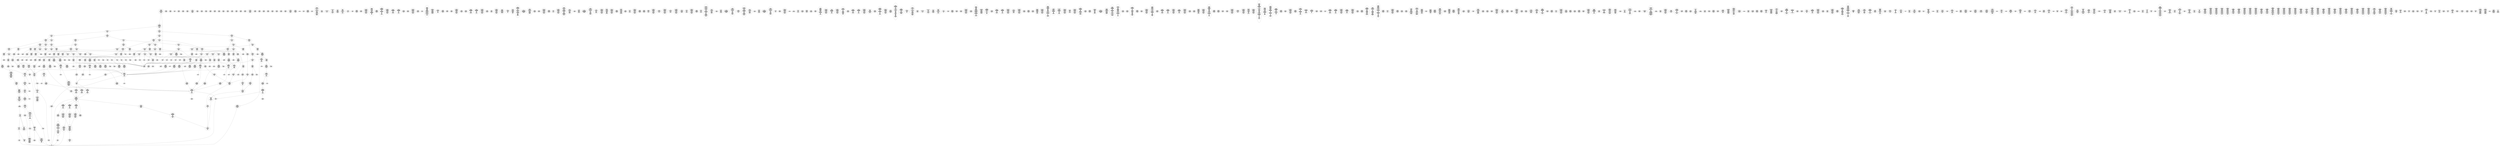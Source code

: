 /* Generated by GvGen v.1.0 (https://www.github.com/stricaud/gvgen) */

digraph G {
compound=true;
   node1 [label="[anywhere]"];
   node2 [label="# 0x0
PUSHX Data
PUSHX Data
MSTORE
PUSHX LogicData
CALLDATASIZE
LT
PUSHX Data
JUMPI
"];
   node3 [label="# 0xd
PUSHX Data
CALLDATALOAD
PUSHX BitData
SHR
PUSHX LogicData
GT
PUSHX Data
JUMPI
"];
   node4 [label="# 0x1e
PUSHX LogicData
GT
PUSHX Data
JUMPI
"];
   node5 [label="# 0x29
PUSHX LogicData
GT
PUSHX Data
JUMPI
"];
   node6 [label="# 0x34
PUSHX LogicData
GT
PUSHX Data
JUMPI
"];
   node7 [label="# 0x3f
PUSHX LogicData
EQ
PUSHX Data
JUMPI
"];
   node8 [label="# 0x4a
PUSHX LogicData
EQ
PUSHX Data
JUMPI
"];
   node9 [label="# 0x55
PUSHX LogicData
EQ
PUSHX Data
JUMPI
"];
   node10 [label="# 0x60
PUSHX Data
JUMP
"];
   node11 [label="# 0x64
JUMPDEST
PUSHX LogicData
EQ
PUSHX Data
JUMPI
"];
   node12 [label="# 0x70
PUSHX LogicData
EQ
PUSHX Data
JUMPI
"];
   node13 [label="# 0x7b
PUSHX LogicData
EQ
PUSHX Data
JUMPI
"];
   node14 [label="# 0x86
PUSHX Data
JUMP
"];
   node15 [label="# 0x8a
JUMPDEST
PUSHX LogicData
GT
PUSHX Data
JUMPI
"];
   node16 [label="# 0x96
PUSHX LogicData
EQ
PUSHX Data
JUMPI
"];
   node17 [label="# 0xa1
PUSHX LogicData
EQ
PUSHX Data
JUMPI
"];
   node18 [label="# 0xac
PUSHX LogicData
EQ
PUSHX Data
JUMPI
"];
   node19 [label="# 0xb7
PUSHX Data
JUMP
"];
   node20 [label="# 0xbb
JUMPDEST
PUSHX LogicData
EQ
PUSHX Data
JUMPI
"];
   node21 [label="# 0xc7
PUSHX LogicData
EQ
PUSHX Data
JUMPI
"];
   node22 [label="# 0xd2
PUSHX Data
JUMP
"];
   node23 [label="# 0xd6
JUMPDEST
PUSHX LogicData
GT
PUSHX Data
JUMPI
"];
   node24 [label="# 0xe2
PUSHX LogicData
GT
PUSHX Data
JUMPI
"];
   node25 [label="# 0xed
PUSHX LogicData
EQ
PUSHX Data
JUMPI
"];
   node26 [label="# 0xf8
PUSHX LogicData
EQ
PUSHX Data
JUMPI
"];
   node27 [label="# 0x103
PUSHX LogicData
EQ
PUSHX Data
JUMPI
"];
   node28 [label="# 0x10e
PUSHX Data
JUMP
"];
   node29 [label="# 0x112
JUMPDEST
PUSHX LogicData
EQ
PUSHX Data
JUMPI
"];
   node30 [label="# 0x11e
PUSHX LogicData
EQ
PUSHX Data
JUMPI
"];
   node31 [label="# 0x129
PUSHX Data
JUMP
"];
   node32 [label="# 0x12d
JUMPDEST
PUSHX LogicData
GT
PUSHX Data
JUMPI
"];
   node33 [label="# 0x139
PUSHX LogicData
EQ
PUSHX Data
JUMPI
"];
   node34 [label="# 0x144
PUSHX LogicData
EQ
PUSHX Data
JUMPI
"];
   node35 [label="# 0x14f
PUSHX LogicData
EQ
PUSHX Data
JUMPI
"];
   node36 [label="# 0x15a
PUSHX Data
JUMP
"];
   node37 [label="# 0x15e
JUMPDEST
PUSHX LogicData
EQ
PUSHX Data
JUMPI
"];
   node38 [label="# 0x16a
PUSHX LogicData
EQ
PUSHX Data
JUMPI
"];
   node39 [label="# 0x175
PUSHX Data
JUMP
"];
   node40 [label="# 0x179
JUMPDEST
PUSHX LogicData
GT
PUSHX Data
JUMPI
"];
   node41 [label="# 0x185
PUSHX LogicData
GT
PUSHX Data
JUMPI
"];
   node42 [label="# 0x190
PUSHX LogicData
GT
PUSHX Data
JUMPI
"];
   node43 [label="# 0x19b
PUSHX LogicData
EQ
PUSHX Data
JUMPI
"];
   node44 [label="# 0x1a6
PUSHX LogicData
EQ
PUSHX Data
JUMPI
"];
   node45 [label="# 0x1b1
PUSHX LogicData
EQ
PUSHX Data
JUMPI
"];
   node46 [label="# 0x1bc
PUSHX Data
JUMP
"];
   node47 [label="# 0x1c0
JUMPDEST
PUSHX LogicData
EQ
PUSHX Data
JUMPI
"];
   node48 [label="# 0x1cc
PUSHX LogicData
EQ
PUSHX Data
JUMPI
"];
   node49 [label="# 0x1d7
PUSHX Data
JUMP
"];
   node50 [label="# 0x1db
JUMPDEST
PUSHX LogicData
GT
PUSHX Data
JUMPI
"];
   node51 [label="# 0x1e7
PUSHX LogicData
EQ
PUSHX Data
JUMPI
"];
   node52 [label="# 0x1f2
PUSHX LogicData
EQ
PUSHX Data
JUMPI
"];
   node53 [label="# 0x1fd
PUSHX LogicData
EQ
PUSHX Data
JUMPI
"];
   node54 [label="# 0x208
PUSHX Data
JUMP
"];
   node55 [label="# 0x20c
JUMPDEST
PUSHX LogicData
EQ
PUSHX Data
JUMPI
"];
   node56 [label="# 0x218
PUSHX LogicData
EQ
PUSHX Data
JUMPI
"];
   node57 [label="# 0x223
PUSHX Data
JUMP
"];
   node58 [label="# 0x227
JUMPDEST
PUSHX LogicData
GT
PUSHX Data
JUMPI
"];
   node59 [label="# 0x233
PUSHX LogicData
GT
PUSHX Data
JUMPI
"];
   node60 [label="# 0x23e
PUSHX LogicData
EQ
PUSHX Data
JUMPI
"];
   node61 [label="# 0x249
PUSHX LogicData
EQ
PUSHX Data
JUMPI
"];
   node62 [label="# 0x254
PUSHX LogicData
EQ
PUSHX Data
JUMPI
"];
   node63 [label="# 0x25f
PUSHX Data
JUMP
"];
   node64 [label="# 0x263
JUMPDEST
PUSHX LogicData
EQ
PUSHX Data
JUMPI
"];
   node65 [label="# 0x26f
PUSHX LogicData
EQ
PUSHX Data
JUMPI
"];
   node66 [label="# 0x27a
PUSHX Data
JUMP
"];
   node67 [label="# 0x27e
JUMPDEST
PUSHX LogicData
GT
PUSHX Data
JUMPI
"];
   node68 [label="# 0x28a
PUSHX LogicData
EQ
PUSHX Data
JUMPI
"];
   node69 [label="# 0x295
PUSHX LogicData
EQ
PUSHX Data
JUMPI
"];
   node70 [label="# 0x2a0
PUSHX LogicData
EQ
PUSHX Data
JUMPI
"];
   node71 [label="# 0x2ab
PUSHX Data
JUMP
"];
   node72 [label="# 0x2af
JUMPDEST
PUSHX LogicData
EQ
PUSHX Data
JUMPI
"];
   node73 [label="# 0x2bb
PUSHX LogicData
EQ
PUSHX Data
JUMPI
"];
   node74 [label="# 0x2c6
JUMPDEST
PUSHX Data
REVERT
"];
   node75 [label="# 0x2cb
JUMPDEST
CALLVALUE
ISZERO
PUSHX Data
JUMPI
"];
   node76 [label="# 0x2d3
PUSHX Data
REVERT
"];
   node77 [label="# 0x2d7
JUMPDEST
PUSHX Data
PUSHX Data
CALLDATASIZE
PUSHX Data
PUSHX Data
JUMP
"];
   node78 [label="# 0x2e6
JUMPDEST
PUSHX Data
JUMP
"];
   node79 [label="# 0x2eb
JUMPDEST
PUSHX MemData
MLOAD
PUSHX Data
PUSHX Data
JUMP
"];
   node80 [label="# 0x2f8
JUMPDEST
PUSHX MemData
MLOAD
SUB
RETURN
"];
   node81 [label="# 0x301
JUMPDEST
CALLVALUE
ISZERO
PUSHX Data
JUMPI
"];
   node82 [label="# 0x309
PUSHX Data
REVERT
"];
   node83 [label="# 0x30d
JUMPDEST
PUSHX Data
PUSHX Data
JUMP
"];
   node84 [label="# 0x316
JUMPDEST
CALLVALUE
ISZERO
PUSHX Data
JUMPI
"];
   node85 [label="# 0x31e
PUSHX Data
REVERT
"];
   node86 [label="# 0x322
JUMPDEST
PUSHX Data
PUSHX Data
CALLDATASIZE
PUSHX Data
PUSHX Data
JUMP
"];
   node87 [label="# 0x331
JUMPDEST
PUSHX Data
JUMP
"];
   node88 [label="# 0x336
JUMPDEST
STOP
"];
   node89 [label="# 0x338
JUMPDEST
CALLVALUE
ISZERO
PUSHX Data
JUMPI
"];
   node90 [label="# 0x340
PUSHX Data
REVERT
"];
   node91 [label="# 0x344
JUMPDEST
PUSHX Data
PUSHX Data
JUMP
"];
   node92 [label="# 0x34d
JUMPDEST
PUSHX MemData
MLOAD
PUSHX Data
PUSHX Data
JUMP
"];
   node93 [label="# 0x35a
JUMPDEST
CALLVALUE
ISZERO
PUSHX Data
JUMPI
"];
   node94 [label="# 0x362
PUSHX Data
REVERT
"];
   node95 [label="# 0x366
JUMPDEST
PUSHX Data
PUSHX Data
CALLDATASIZE
PUSHX Data
PUSHX Data
JUMP
"];
   node96 [label="# 0x375
JUMPDEST
PUSHX Data
JUMP
"];
   node97 [label="# 0x37a
JUMPDEST
PUSHX MemData
MLOAD
PUSHX Data
PUSHX Data
JUMP
"];
   node98 [label="# 0x387
JUMPDEST
CALLVALUE
ISZERO
PUSHX Data
JUMPI
"];
   node99 [label="# 0x38f
PUSHX Data
REVERT
"];
   node100 [label="# 0x393
JUMPDEST
PUSHX Data
PUSHX Data
CALLDATASIZE
PUSHX Data
PUSHX Data
JUMP
"];
   node101 [label="# 0x3a2
JUMPDEST
PUSHX Data
JUMP
"];
   node102 [label="# 0x3a7
JUMPDEST
CALLVALUE
ISZERO
PUSHX Data
JUMPI
"];
   node103 [label="# 0x3af
PUSHX Data
REVERT
"];
   node104 [label="# 0x3b3
JUMPDEST
PUSHX Data
PUSHX Data
CALLDATASIZE
PUSHX Data
PUSHX Data
JUMP
"];
   node105 [label="# 0x3c2
JUMPDEST
PUSHX Data
JUMP
"];
   node106 [label="# 0x3c7
JUMPDEST
PUSHX MemData
MLOAD
PUSHX Data
PUSHX Data
JUMP
"];
   node107 [label="# 0x3d4
JUMPDEST
CALLVALUE
ISZERO
PUSHX Data
JUMPI
"];
   node108 [label="# 0x3dc
PUSHX Data
REVERT
"];
   node109 [label="# 0x3e0
JUMPDEST
PUSHX Data
PUSHX Data
JUMP
"];
   node110 [label="# 0x3e9
JUMPDEST
PUSHX MemData
MLOAD
PUSHX Data
PUSHX Data
JUMP
"];
   node111 [label="# 0x3f6
JUMPDEST
CALLVALUE
ISZERO
PUSHX Data
JUMPI
"];
   node112 [label="# 0x3fe
PUSHX Data
REVERT
"];
   node113 [label="# 0x402
JUMPDEST
PUSHX Data
PUSHX Data
CALLDATASIZE
PUSHX Data
PUSHX Data
JUMP
"];
   node114 [label="# 0x411
JUMPDEST
PUSHX Data
JUMP
"];
   node115 [label="# 0x416
JUMPDEST
CALLVALUE
ISZERO
PUSHX Data
JUMPI
"];
   node116 [label="# 0x41e
PUSHX Data
REVERT
"];
   node117 [label="# 0x422
JUMPDEST
PUSHX Data
PUSHX Data
CALLDATASIZE
PUSHX Data
PUSHX Data
JUMP
"];
   node118 [label="# 0x431
JUMPDEST
PUSHX Data
JUMP
"];
   node119 [label="# 0x436
JUMPDEST
CALLVALUE
ISZERO
PUSHX Data
JUMPI
"];
   node120 [label="# 0x43e
PUSHX Data
REVERT
"];
   node121 [label="# 0x442
JUMPDEST
PUSHX Data
PUSHX Data
CALLDATASIZE
PUSHX Data
PUSHX Data
JUMP
"];
   node122 [label="# 0x451
JUMPDEST
PUSHX Data
JUMP
"];
   node123 [label="# 0x456
JUMPDEST
CALLVALUE
ISZERO
PUSHX Data
JUMPI
"];
   node124 [label="# 0x45e
PUSHX Data
REVERT
"];
   node125 [label="# 0x462
JUMPDEST
PUSHX Data
PUSHX Data
JUMP
"];
   node126 [label="# 0x46b
JUMPDEST
CALLVALUE
ISZERO
PUSHX Data
JUMPI
"];
   node127 [label="# 0x473
PUSHX Data
REVERT
"];
   node128 [label="# 0x477
JUMPDEST
PUSHX Data
PUSHX Data
CALLDATASIZE
PUSHX Data
PUSHX Data
JUMP
"];
   node129 [label="# 0x486
JUMPDEST
PUSHX Data
JUMP
"];
   node130 [label="# 0x48b
JUMPDEST
PUSHX Data
PUSHX Data
CALLDATASIZE
PUSHX Data
PUSHX Data
JUMP
"];
   node131 [label="# 0x499
JUMPDEST
PUSHX Data
JUMP
"];
   node132 [label="# 0x49e
JUMPDEST
PUSHX Data
PUSHX Data
CALLDATASIZE
PUSHX Data
PUSHX Data
JUMP
"];
   node133 [label="# 0x4ac
JUMPDEST
PUSHX Data
JUMP
"];
   node134 [label="# 0x4b1
JUMPDEST
CALLVALUE
ISZERO
PUSHX Data
JUMPI
"];
   node135 [label="# 0x4b9
PUSHX Data
REVERT
"];
   node136 [label="# 0x4bd
JUMPDEST
PUSHX Data
PUSHX Data
JUMP
"];
   node137 [label="# 0x4c6
JUMPDEST
CALLVALUE
ISZERO
PUSHX Data
JUMPI
"];
   node138 [label="# 0x4ce
PUSHX Data
REVERT
"];
   node139 [label="# 0x4d2
JUMPDEST
PUSHX Data
PUSHX Data
CALLDATASIZE
PUSHX Data
PUSHX Data
JUMP
"];
   node140 [label="# 0x4e1
JUMPDEST
PUSHX Data
JUMP
"];
   node141 [label="# 0x4e6
JUMPDEST
CALLVALUE
ISZERO
PUSHX Data
JUMPI
"];
   node142 [label="# 0x4ee
PUSHX Data
REVERT
"];
   node143 [label="# 0x4f2
JUMPDEST
PUSHX Data
PUSHX Data
JUMP
"];
   node144 [label="# 0x4fb
JUMPDEST
CALLVALUE
ISZERO
PUSHX Data
JUMPI
"];
   node145 [label="# 0x503
PUSHX Data
REVERT
"];
   node146 [label="# 0x507
JUMPDEST
PUSHX Data
PUSHX Data
CALLDATASIZE
PUSHX Data
PUSHX Data
JUMP
"];
   node147 [label="# 0x516
JUMPDEST
PUSHX Data
JUMP
"];
   node148 [label="# 0x51b
JUMPDEST
CALLVALUE
ISZERO
PUSHX Data
JUMPI
"];
   node149 [label="# 0x523
PUSHX Data
REVERT
"];
   node150 [label="# 0x527
JUMPDEST
PUSHX Data
PUSHX Data
JUMP
"];
   node151 [label="# 0x530
JUMPDEST
CALLVALUE
ISZERO
PUSHX Data
JUMPI
"];
   node152 [label="# 0x538
PUSHX Data
REVERT
"];
   node153 [label="# 0x53c
JUMPDEST
PUSHX Data
PUSHX Data
JUMP
"];
   node154 [label="# 0x545
JUMPDEST
CALLVALUE
ISZERO
PUSHX Data
JUMPI
"];
   node155 [label="# 0x54d
PUSHX Data
REVERT
"];
   node156 [label="# 0x551
JUMPDEST
PUSHX Data
PUSHX Data
CALLDATASIZE
PUSHX Data
PUSHX Data
JUMP
"];
   node157 [label="# 0x560
JUMPDEST
PUSHX Data
JUMP
"];
   node158 [label="# 0x565
JUMPDEST
CALLVALUE
ISZERO
PUSHX Data
JUMPI
"];
   node159 [label="# 0x56d
PUSHX Data
REVERT
"];
   node160 [label="# 0x571
JUMPDEST
PUSHX Data
PUSHX Data
JUMP
"];
   node161 [label="# 0x57a
JUMPDEST
CALLVALUE
ISZERO
PUSHX Data
JUMPI
"];
   node162 [label="# 0x582
PUSHX Data
REVERT
"];
   node163 [label="# 0x586
JUMPDEST
PUSHX Data
PUSHX Data
JUMP
"];
   node164 [label="# 0x58f
JUMPDEST
CALLVALUE
ISZERO
PUSHX Data
JUMPI
"];
   node165 [label="# 0x597
PUSHX Data
REVERT
"];
   node166 [label="# 0x59b
JUMPDEST
PUSHX Data
PUSHX Data
JUMP
"];
   node167 [label="# 0x5a4
JUMPDEST
CALLVALUE
ISZERO
PUSHX Data
JUMPI
"];
   node168 [label="# 0x5ac
PUSHX Data
REVERT
"];
   node169 [label="# 0x5b0
JUMPDEST
PUSHX Data
PUSHX Data
CALLDATASIZE
PUSHX Data
PUSHX Data
JUMP
"];
   node170 [label="# 0x5bf
JUMPDEST
PUSHX Data
JUMP
"];
   node171 [label="# 0x5c4
JUMPDEST
CALLVALUE
ISZERO
PUSHX Data
JUMPI
"];
   node172 [label="# 0x5cc
PUSHX Data
REVERT
"];
   node173 [label="# 0x5d0
JUMPDEST
PUSHX Data
PUSHX Data
JUMP
"];
   node174 [label="# 0x5d9
JUMPDEST
CALLVALUE
ISZERO
PUSHX Data
JUMPI
"];
   node175 [label="# 0x5e1
PUSHX Data
REVERT
"];
   node176 [label="# 0x5e5
JUMPDEST
PUSHX Data
PUSHX Data
JUMP
"];
   node177 [label="# 0x5ee
JUMPDEST
CALLVALUE
ISZERO
PUSHX Data
JUMPI
"];
   node178 [label="# 0x5f6
PUSHX Data
REVERT
"];
   node179 [label="# 0x5fa
JUMPDEST
PUSHX Data
PUSHX Data
CALLDATASIZE
PUSHX Data
PUSHX Data
JUMP
"];
   node180 [label="# 0x609
JUMPDEST
PUSHX Data
JUMP
"];
   node181 [label="# 0x60e
JUMPDEST
CALLVALUE
ISZERO
PUSHX Data
JUMPI
"];
   node182 [label="# 0x616
PUSHX Data
REVERT
"];
   node183 [label="# 0x61a
JUMPDEST
PUSHX Data
PUSHX Data
CALLDATASIZE
PUSHX Data
PUSHX Data
JUMP
"];
   node184 [label="# 0x629
JUMPDEST
PUSHX Data
JUMP
"];
   node185 [label="# 0x62e
JUMPDEST
PUSHX MemData
MLOAD
PUSHX Data
PUSHX Data
JUMP
"];
   node186 [label="# 0x63b
JUMPDEST
CALLVALUE
ISZERO
PUSHX Data
JUMPI
"];
   node187 [label="# 0x643
PUSHX Data
REVERT
"];
   node188 [label="# 0x647
JUMPDEST
PUSHX Data
PUSHX Data
CALLDATASIZE
PUSHX Data
PUSHX Data
JUMP
"];
   node189 [label="# 0x656
JUMPDEST
PUSHX Data
JUMP
"];
   node190 [label="# 0x65b
JUMPDEST
CALLVALUE
ISZERO
PUSHX Data
JUMPI
"];
   node191 [label="# 0x663
PUSHX Data
REVERT
"];
   node192 [label="# 0x667
JUMPDEST
PUSHX Data
PUSHX Data
JUMP
"];
   node193 [label="# 0x670
JUMPDEST
CALLVALUE
ISZERO
PUSHX Data
JUMPI
"];
   node194 [label="# 0x678
PUSHX Data
REVERT
"];
   node195 [label="# 0x67c
JUMPDEST
PUSHX Data
PUSHX Data
CALLDATASIZE
PUSHX Data
PUSHX Data
JUMP
"];
   node196 [label="# 0x68b
JUMPDEST
PUSHX Data
JUMP
"];
   node197 [label="# 0x690
JUMPDEST
CALLVALUE
ISZERO
PUSHX Data
JUMPI
"];
   node198 [label="# 0x698
PUSHX Data
REVERT
"];
   node199 [label="# 0x69c
JUMPDEST
PUSHX Data
PUSHX Data
CALLDATASIZE
PUSHX Data
PUSHX Data
JUMP
"];
   node200 [label="# 0x6ab
JUMPDEST
PUSHX Data
JUMP
"];
   node201 [label="# 0x6b0
JUMPDEST
PUSHX Data
PUSHX Data
CALLDATASIZE
PUSHX Data
PUSHX Data
JUMP
"];
   node202 [label="# 0x6be
JUMPDEST
PUSHX Data
JUMP
"];
   node203 [label="# 0x6c3
JUMPDEST
CALLVALUE
ISZERO
PUSHX Data
JUMPI
"];
   node204 [label="# 0x6cb
PUSHX Data
REVERT
"];
   node205 [label="# 0x6cf
JUMPDEST
PUSHX Data
PUSHX Data
JUMP
"];
   node206 [label="# 0x6d8
JUMPDEST
CALLVALUE
ISZERO
PUSHX Data
JUMPI
"];
   node207 [label="# 0x6e0
PUSHX Data
REVERT
"];
   node208 [label="# 0x6e4
JUMPDEST
PUSHX Data
PUSHX Data
JUMP
"];
   node209 [label="# 0x6ed
JUMPDEST
CALLVALUE
ISZERO
PUSHX Data
JUMPI
"];
   node210 [label="# 0x6f5
PUSHX Data
REVERT
"];
   node211 [label="# 0x6f9
JUMPDEST
PUSHX Data
PUSHX Data
CALLDATASIZE
PUSHX Data
PUSHX Data
JUMP
"];
   node212 [label="# 0x708
JUMPDEST
PUSHX Data
JUMP
"];
   node213 [label="# 0x70d
JUMPDEST
CALLVALUE
ISZERO
PUSHX Data
JUMPI
"];
   node214 [label="# 0x715
PUSHX Data
REVERT
"];
   node215 [label="# 0x719
JUMPDEST
PUSHX Data
PUSHX Data
CALLDATASIZE
PUSHX Data
PUSHX Data
JUMP
"];
   node216 [label="# 0x728
JUMPDEST
PUSHX Data
JUMP
"];
   node217 [label="# 0x72d
JUMPDEST
CALLVALUE
ISZERO
PUSHX Data
JUMPI
"];
   node218 [label="# 0x735
PUSHX Data
REVERT
"];
   node219 [label="# 0x739
JUMPDEST
PUSHX Data
PUSHX Data
CALLDATASIZE
PUSHX Data
PUSHX Data
JUMP
"];
   node220 [label="# 0x748
JUMPDEST
PUSHX Data
JUMP
"];
   node221 [label="# 0x74d
JUMPDEST
CALLVALUE
ISZERO
PUSHX Data
JUMPI
"];
   node222 [label="# 0x755
PUSHX Data
REVERT
"];
   node223 [label="# 0x759
JUMPDEST
PUSHX Data
PUSHX Data
CALLDATASIZE
PUSHX Data
PUSHX Data
JUMP
"];
   node224 [label="# 0x768
JUMPDEST
PUSHX Data
JUMP
"];
   node225 [label="# 0x76d
JUMPDEST
PUSHX MemData
MLOAD
PUSHX Data
PUSHX Data
JUMP
"];
   node226 [label="# 0x77a
JUMPDEST
PUSHX Data
PUSHX Data
PUSHX Data
JUMP
"];
   node227 [label="# 0x785
JUMPDEST
"];
   node228 [label="# 0x788
JUMPDEST
JUMP
"];
   node229 [label="# 0x78d
JUMPDEST
PUSHX StorData
SLOAD
PUSHX BitData
AND
JUMP
"];
   node230 [label="# 0x796
JUMPDEST
PUSHX Data
PUSHX Data
PUSHX Data
JUMP
"];
   node231 [label="# 0x7a2
JUMPDEST
JUMP
"];
   node232 [label="# 0x7a6
JUMPDEST
PUSHX Data
PUSHX StorData
SLOAD
PUSHX Data
PUSHX Data
JUMP
"];
   node233 [label="# 0x7b5
JUMPDEST
PUSHX ArithData
ADD
PUSHX ArithData
DIV
MUL
PUSHX ArithData
ADD
PUSHX MemData
MLOAD
ADD
PUSHX Data
MSTORE
MSTORE
PUSHX ArithData
ADD
SLOAD
PUSHX Data
PUSHX Data
JUMP
"];
   node234 [label="# 0x7e1
JUMPDEST
ISZERO
PUSHX Data
JUMPI
"];
   node235 [label="# 0x7e8
PUSHX LogicData
LT
PUSHX Data
JUMPI
"];
   node236 [label="# 0x7f0
PUSHX ArithData
SLOAD
DIV
MUL
MSTORE
PUSHX ArithData
ADD
PUSHX Data
JUMP
"];
   node237 [label="# 0x803
JUMPDEST
ADD
PUSHX Data
MSTORE
PUSHX Data
PUSHX Data
SHA3
"];
   node238 [label="# 0x811
JUMPDEST
SLOAD
MSTORE
PUSHX ArithData
ADD
PUSHX ArithData
ADD
GT
PUSHX Data
JUMPI
"];
   node239 [label="# 0x825
SUB
PUSHX BitData
AND
ADD
"];
   node240 [label="# 0x82e
JUMPDEST
JUMP
"];
   node241 [label="# 0x838
JUMPDEST
PUSHX Data
PUSHX Data
PUSHX Data
JUMP
"];
   node242 [label="# 0x843
JUMPDEST
PUSHX Data
JUMPI
"];
   node243 [label="# 0x848
PUSHX MemData
MLOAD
PUSHX BitData
PUSHX BitData
SHL
MSTORE
PUSHX ArithData
ADD
PUSHX Data
PUSHX Data
JUMP
"];
   node244 [label="# 0x85f
JUMPDEST
PUSHX MemData
MLOAD
SUB
REVERT
"];
   node245 [label="# 0x868
JUMPDEST
PUSHX Data
MSTORE
PUSHX Data
PUSHX Data
MSTORE
PUSHX Data
SHA3
SLOAD
PUSHX ArithData
PUSHX BitData
PUSHX BitData
SHL
SUB
AND
JUMP
"];
   node246 [label="# 0x884
JUMPDEST
PUSHX Data
PUSHX Data
PUSHX Data
JUMP
"];
   node247 [label="# 0x88f
JUMPDEST
PUSHX ArithData
PUSHX BitData
PUSHX BitData
SHL
SUB
AND
PUSHX ArithData
PUSHX BitData
PUSHX BitData
SHL
SUB
AND
EQ
ISZERO
PUSHX Data
JUMPI
"];
   node248 [label="# 0x8ac
PUSHX MemData
MLOAD
PUSHX BitData
PUSHX BitData
SHL
MSTORE
PUSHX ArithData
ADD
PUSHX Data
PUSHX Data
JUMP
"];
   node249 [label="# 0x8c3
JUMPDEST
PUSHX ArithData
PUSHX BitData
PUSHX BitData
SHL
SUB
AND
PUSHX Data
PUSHX Data
JUMP
"];
   node250 [label="# 0x8d5
JUMPDEST
PUSHX ArithData
PUSHX BitData
PUSHX BitData
SHL
SUB
AND
EQ
PUSHX Data
JUMPI
"];
   node251 [label="# 0x8e5
PUSHX Data
PUSHX Data
PUSHX Data
JUMP
"];
   node252 [label="# 0x8f1
JUMPDEST
PUSHX Data
JUMPI
"];
   node253 [label="# 0x8f6
PUSHX MemData
MLOAD
PUSHX BitData
PUSHX BitData
SHL
MSTORE
PUSHX ArithData
ADD
PUSHX Data
PUSHX Data
JUMP
"];
   node254 [label="# 0x90d
JUMPDEST
PUSHX Data
PUSHX Data
JUMP
"];
   node255 [label="# 0x917
JUMPDEST
JUMP
"];
   node256 [label="# 0x91c
JUMPDEST
PUSHX Data
MLOAD
PUSHX Data
MSTORE
ADD
MSTORE
PUSHX Data
PUSHX Data
PUSHX ArithData
ADD
CALLDATASIZE
CALLDATACOPY
ADD
PUSHX StorData
SLOAD
PUSHX LogicData
MLOAD
LT
PUSHX Data
JUMPI
"];
   node257 [label="# 0x951
PUSHX BitData
PUSHX BitData
SHL
PUSHX Data
MSTORE
PUSHX Data
PUSHX Data
MSTORE
PUSHX Data
PUSHX Data
REVERT
"];
   node258 [label="# 0x966
JUMPDEST
PUSHX ArithData
MUL
ADD
ADD
MSTORE
JUMP
"];
   node259 [label="# 0x977
JUMPDEST
PUSHX StorData
SLOAD
JUMP
"];
   node260 [label="# 0x97d
JUMPDEST
PUSHX Data
PUSHX Data
PUSHX Data
JUMP
"];
   node261 [label="# 0x988
JUMPDEST
PUSHX Data
JUMP
"];
   node262 [label="# 0x98e
JUMPDEST
PUSHX Data
JUMPI
"];
   node263 [label="# 0x993
PUSHX MemData
MLOAD
PUSHX BitData
PUSHX BitData
SHL
MSTORE
PUSHX ArithData
ADD
PUSHX Data
PUSHX Data
JUMP
"];
   node264 [label="# 0x9aa
JUMPDEST
PUSHX Data
PUSHX Data
JUMP
"];
   node265 [label="# 0x9b5
JUMPDEST
PUSHX Data
PUSHX Data
JUMP
"];
   node266 [label="# 0x9bd
JUMPDEST
PUSHX ArithData
PUSHX BitData
PUSHX BitData
SHL
SUB
AND
PUSHX Data
PUSHX Data
JUMP
"];
   node267 [label="# 0x9ce
JUMPDEST
PUSHX ArithData
PUSHX BitData
PUSHX BitData
SHL
SUB
AND
EQ
PUSHX Data
JUMPI
"];
   node268 [label="# 0x9dd
PUSHX MemData
MLOAD
PUSHX BitData
PUSHX BitData
SHL
MSTORE
PUSHX ArithData
ADD
PUSHX Data
PUSHX Data
JUMP
"];
   node269 [label="# 0x9f4
JUMPDEST
PUSHX Data
PUSHX Data
JUMP
"];
   node270 [label="# 0x9fc
JUMPDEST
ISZERO
PUSHX Data
JUMPI
"];
   node271 [label="# 0xa02
PUSHX MemData
MLOAD
PUSHX BitData
PUSHX BitData
SHL
MSTORE
PUSHX ArithData
ADD
PUSHX Data
PUSHX Data
JUMP
"];
   node272 [label="# 0xa19
JUMPDEST
PUSHX Data
SSTORE
PUSHX MemData
MLOAD
PUSHX Data
PUSHX Data
PUSHX Data
JUMP
"];
   node273 [label="# 0xa4e
JUMPDEST
PUSHX MemData
MLOAD
SUB
LOGX
JUMP
"];
   node274 [label="# 0xa59
JUMPDEST
PUSHX Data
PUSHX Data
MSTORE
PUSHX Data
MSTORE
PUSHX Data
SHA3
SLOAD
JUMP
"];
   node275 [label="# 0xa6b
JUMPDEST
PUSHX Data
PUSHX Data
JUMP
"];
   node276 [label="# 0xa73
JUMPDEST
PUSHX ArithData
PUSHX BitData
PUSHX BitData
SHL
SUB
AND
PUSHX Data
PUSHX Data
JUMP
"];
   node277 [label="# 0xa84
JUMPDEST
PUSHX ArithData
PUSHX BitData
PUSHX BitData
SHL
SUB
AND
EQ
PUSHX Data
JUMPI
"];
   node278 [label="# 0xa93
PUSHX MemData
MLOAD
PUSHX BitData
PUSHX BitData
SHL
MSTORE
PUSHX ArithData
ADD
PUSHX Data
PUSHX Data
JUMP
"];
   node279 [label="# 0xaaa
JUMPDEST
PUSHX Data
PUSHX Data
JUMP
"];
   node280 [label="# 0xab2
JUMPDEST
PUSHX ArithData
PUSHX BitData
PUSHX BitData
SHL
SUB
AND
PUSHX ArithData
SELFBALANCE
ISZERO
MUL
PUSHX MemData
MLOAD
PUSHX Data
PUSHX MemData
MLOAD
SUB
CALL
ISZERO
ISZERO
PUSHX Data
JUMPI
"];
   node281 [label="# 0xae1
RETURNDATASIZE
PUSHX Data
RETURNDATACOPY
RETURNDATASIZE
PUSHX Data
REVERT
"];
   node282 [label="# 0xaea
JUMPDEST
JUMP
"];
   node283 [label="# 0xaed
JUMPDEST
PUSHX Data
PUSHX MemData
MLOAD
PUSHX ArithData
ADD
PUSHX Data
MSTORE
PUSHX Data
MSTORE
PUSHX Data
JUMP
"];
   node284 [label="# 0xb08
JUMPDEST
PUSHX Data
PUSHX Data
JUMP
"];
   node285 [label="# 0xb10
JUMPDEST
PUSHX Data
JUMPI
"];
   node286 [label="# 0xb15
PUSHX MemData
MLOAD
PUSHX BitData
PUSHX BitData
SHL
MSTORE
PUSHX ArithData
ADD
PUSHX Data
PUSHX Data
JUMP
"];
   node287 [label="# 0xb2c
JUMPDEST
PUSHX Data
PUSHX Data
PUSHX Data
JUMP
"];
   node288 [label="# 0xb36
JUMPDEST
GT
PUSHX Data
JUMPI
"];
   node289 [label="# 0xb3c
PUSHX MemData
MLOAD
PUSHX BitData
PUSHX BitData
SHL
MSTORE
PUSHX ArithData
ADD
PUSHX Data
PUSHX Data
JUMP
"];
   node290 [label="# 0xb53
JUMPDEST
PUSHX StorData
SLOAD
PUSHX MemData
MLOAD
PUSHX Data
MSTORE
PUSHX ArithData
PUSHX BitData
PUSHX BitData
SHL
SUB
AND
PUSHX Data
PUSHX Data
PUSHX Data
PUSHX ArithData
ADD
PUSHX Data
JUMP
"];
   node291 [label="# 0xba1
JUMPDEST
PUSHX Data
PUSHX MemData
MLOAD
SUB
EXTCODESIZE
ISZERO
ISZERO
PUSHX Data
JUMPI
"];
   node292 [label="# 0xbb5
PUSHX Data
REVERT
"];
   node293 [label="# 0xbb9
JUMPDEST
GAS
STATICCALL
ISZERO
ISZERO
PUSHX Data
JUMPI
"];
   node294 [label="# 0xbc4
RETURNDATASIZE
PUSHX Data
RETURNDATACOPY
RETURNDATASIZE
PUSHX Data
REVERT
"];
   node295 [label="# 0xbcd
JUMPDEST
PUSHX MemData
MLOAD
RETURNDATASIZE
PUSHX BitData
NOT
PUSHX ArithData
ADD
AND
ADD
PUSHX Data
MSTORE
ADD
PUSHX Data
PUSHX Data
JUMP
"];
   node296 [label="# 0xbf1
JUMPDEST
PUSHX StorData
SLOAD
CALLVALUE
LT
ISZERO
PUSHX Data
JUMPI
"];
   node297 [label="# 0xbfe
PUSHX MemData
MLOAD
PUSHX BitData
PUSHX BitData
SHL
MSTORE
PUSHX ArithData
ADD
PUSHX Data
PUSHX Data
JUMP
"];
   node298 [label="# 0xc15
JUMPDEST
PUSHX Data
MSTORE
PUSHX Data
PUSHX Data
MSTORE
PUSHX Data
SHA3
SLOAD
ISZERO
PUSHX Data
JUMPI
"];
   node299 [label="# 0xc2a
PUSHX MemData
MLOAD
PUSHX BitData
PUSHX BitData
SHL
MSTORE
PUSHX ArithData
ADD
PUSHX Data
PUSHX Data
JUMP
"];
   node300 [label="# 0xc41
JUMPDEST
PUSHX Data
PUSHX Data
PUSHX Data
JUMP
"];
   node301 [label="# 0xc4b
JUMPDEST
PUSHX Data
MSTORE
PUSHX Data
PUSHX Data
MSTORE
PUSHX Data
SHA3
SSTORE
PUSHX Data
PUSHX Data
JUMP
"];
   node302 [label="# 0xc68
JUMPDEST
JUMP
"];
   node303 [label="# 0xc6e
JUMPDEST
PUSHX Data
PUSHX Data
JUMP
"];
   node304 [label="# 0xc78
JUMPDEST
LT
ISZERO
PUSHX Data
JUMPI
"];
   node305 [label="# 0xc7f
PUSHX MemData
MLOAD
PUSHX BitData
PUSHX BitData
SHL
MSTORE
PUSHX ArithData
ADD
PUSHX Data
PUSHX Data
JUMP
"];
   node306 [label="# 0xc96
JUMPDEST
PUSHX Data
PUSHX Data
PUSHX Data
JUMP
"];
   node307 [label="# 0xca0
JUMPDEST
PUSHX Data
PUSHX Data
PUSHX Data
JUMP
"];
   node308 [label="# 0xcae
JUMPDEST
TIMESTAMP
GT
PUSHX Data
JUMPI
"];
   node309 [label="# 0xcb5
PUSHX MemData
MLOAD
PUSHX BitData
PUSHX BitData
SHL
MSTORE
PUSHX ArithData
ADD
PUSHX Data
PUSHX Data
JUMP
"];
   node310 [label="# 0xccc
JUMPDEST
PUSHX LogicData
GT
PUSHX Data
JUMPI
"];
   node311 [label="# 0xcd5
PUSHX MemData
MLOAD
PUSHX BitData
PUSHX BitData
SHL
MSTORE
PUSHX ArithData
ADD
PUSHX Data
PUSHX Data
JUMP
"];
   node312 [label="# 0xcec
JUMPDEST
PUSHX LogicData
GT
ISZERO
PUSHX Data
JUMPI
"];
   node313 [label="# 0xcf6
PUSHX MemData
MLOAD
PUSHX BitData
PUSHX BitData
SHL
MSTORE
PUSHX ArithData
ADD
PUSHX Data
PUSHX Data
JUMP
"];
   node314 [label="# 0xd0d
JUMPDEST
PUSHX StorData
SLOAD
PUSHX Data
PUSHX Data
JUMP
"];
   node315 [label="# 0xd1b
JUMPDEST
CALLVALUE
LT
ISZERO
PUSHX Data
JUMPI
"];
   node316 [label="# 0xd23
PUSHX MemData
MLOAD
PUSHX BitData
PUSHX BitData
SHL
MSTORE
PUSHX ArithData
ADD
PUSHX Data
PUSHX Data
JUMP
"];
   node317 [label="# 0xd3a
JUMPDEST
PUSHX Data
PUSHX Data
PUSHX Data
JUMP
"];
   node318 [label="# 0xd47
JUMPDEST
TIMESTAMP
LT
ISZERO
PUSHX Data
JUMPI
"];
   node319 [label="# 0xd4f
PUSHX StorData
SLOAD
PUSHX StorData
SLOAD
PUSHX MemData
MLOAD
PUSHX BitData
PUSHX BitData
SHL
MSTORE
PUSHX Data
DIV
PUSHX ArithData
PUSHX BitData
PUSHX BitData
SHL
SUB
AND
AND
PUSHX Data
PUSHX Data
CALLER
PUSHX ArithData
ADD
PUSHX Data
JUMP
"];
   node320 [label="# 0xd8c
JUMPDEST
PUSHX Data
PUSHX MemData
MLOAD
SUB
EXTCODESIZE
ISZERO
ISZERO
PUSHX Data
JUMPI
"];
   node321 [label="# 0xda0
PUSHX Data
REVERT
"];
   node322 [label="# 0xda4
JUMPDEST
GAS
STATICCALL
ISZERO
ISZERO
PUSHX Data
JUMPI
"];
   node323 [label="# 0xdaf
RETURNDATASIZE
PUSHX Data
RETURNDATACOPY
RETURNDATASIZE
PUSHX Data
REVERT
"];
   node324 [label="# 0xdb8
JUMPDEST
PUSHX MemData
MLOAD
RETURNDATASIZE
PUSHX BitData
NOT
PUSHX ArithData
ADD
AND
ADD
PUSHX Data
MSTORE
ADD
PUSHX Data
PUSHX Data
JUMP
"];
   node325 [label="# 0xddc
JUMPDEST
PUSHX LogicData
EQ
PUSHX Data
JUMPI
"];
   node326 [label="# 0xde5
PUSHX MemData
MLOAD
PUSHX BitData
PUSHX BitData
SHL
MSTORE
PUSHX Data
PUSHX ArithData
PUSHX BitData
PUSHX BitData
SHL
SUB
AND
PUSHX Data
PUSHX Data
CALLER
PUSHX ArithData
ADD
PUSHX Data
JUMP
"];
   node327 [label="# 0xe14
JUMPDEST
PUSHX Data
PUSHX MemData
MLOAD
SUB
EXTCODESIZE
ISZERO
ISZERO
PUSHX Data
JUMPI
"];
   node328 [label="# 0xe28
PUSHX Data
REVERT
"];
   node329 [label="# 0xe2c
JUMPDEST
GAS
STATICCALL
ISZERO
ISZERO
PUSHX Data
JUMPI
"];
   node330 [label="# 0xe37
RETURNDATASIZE
PUSHX Data
RETURNDATACOPY
RETURNDATASIZE
PUSHX Data
REVERT
"];
   node331 [label="# 0xe40
JUMPDEST
PUSHX MemData
MLOAD
RETURNDATASIZE
PUSHX BitData
NOT
PUSHX ArithData
ADD
AND
ADD
PUSHX Data
MSTORE
ADD
PUSHX Data
PUSHX Data
JUMP
"];
   node332 [label="# 0xe64
JUMPDEST
LT
ISZERO
"];
   node333 [label="# 0xe67
JUMPDEST
PUSHX Data
JUMPI
"];
   node334 [label="# 0xe6c
PUSHX MemData
MLOAD
PUSHX BitData
PUSHX BitData
SHL
MSTORE
PUSHX ArithData
ADD
PUSHX Data
PUSHX Data
JUMP
"];
   node335 [label="# 0xe83
JUMPDEST
"];
   node336 [label="# 0xe86
JUMPDEST
PUSHX Data
"];
   node337 [label="# 0xe89
JUMPDEST
LT
ISZERO
PUSHX Data
JUMPI
"];
   node338 [label="# 0xe92
PUSHX Data
PUSHX Data
PUSHX Data
JUMP
"];
   node339 [label="# 0xe9b
JUMPDEST
PUSHX Data
CALLER
PUSHX Data
JUMP
"];
   node340 [label="# 0xea7
JUMPDEST
PUSHX Data
PUSHX Data
JUMP
"];
   node341 [label="# 0xeb2
JUMPDEST
PUSHX Data
JUMP
"];
   node342 [label="# 0xeba
JUMPDEST
PUSHX StorData
SLOAD
TIMESTAMP
LT
ISZERO
JUMP
"];
   node343 [label="# 0xec3
JUMPDEST
PUSHX Data
MSTORE
PUSHX Data
PUSHX Data
MSTORE
PUSHX Data
SHA3
SLOAD
PUSHX ArithData
PUSHX BitData
PUSHX BitData
SHL
SUB
AND
PUSHX Data
JUMPI
"];
   node344 [label="# 0xee1
PUSHX MemData
MLOAD
PUSHX BitData
PUSHX BitData
SHL
MSTORE
PUSHX ArithData
ADD
PUSHX Data
PUSHX Data
JUMP
"];
   node345 [label="# 0xef8
JUMPDEST
PUSHX Data
PUSHX Data
JUMP
"];
   node346 [label="# 0xf00
JUMPDEST
PUSHX ArithData
PUSHX BitData
PUSHX BitData
SHL
SUB
AND
PUSHX Data
PUSHX Data
JUMP
"];
   node347 [label="# 0xf11
JUMPDEST
PUSHX ArithData
PUSHX BitData
PUSHX BitData
SHL
SUB
AND
EQ
PUSHX Data
JUMPI
"];
   node348 [label="# 0xf20
PUSHX MemData
MLOAD
PUSHX BitData
PUSHX BitData
SHL
MSTORE
PUSHX ArithData
ADD
PUSHX Data
PUSHX Data
JUMP
"];
   node349 [label="# 0xf37
JUMPDEST
PUSHX StorData
SLOAD
PUSHX BitData
NOT
AND
PUSHX BitData
OR
SSTORE
JUMP
"];
   node350 [label="# 0xf46
JUMPDEST
PUSHX Data
PUSHX ArithData
PUSHX BitData
PUSHX BitData
SHL
SUB
AND
PUSHX Data
JUMPI
"];
   node351 [label="# 0xf57
PUSHX MemData
MLOAD
PUSHX BitData
PUSHX BitData
SHL
MSTORE
PUSHX ArithData
ADD
PUSHX Data
PUSHX Data
JUMP
"];
   node352 [label="# 0xf6e
JUMPDEST
PUSHX ArithData
PUSHX BitData
PUSHX BitData
SHL
SUB
AND
PUSHX Data
MSTORE
PUSHX Data
PUSHX Data
MSTORE
PUSHX Data
SHA3
SLOAD
JUMP
"];
   node353 [label="# 0xf8a
JUMPDEST
PUSHX Data
PUSHX Data
JUMP
"];
   node354 [label="# 0xf92
JUMPDEST
PUSHX ArithData
PUSHX BitData
PUSHX BitData
SHL
SUB
AND
PUSHX Data
PUSHX Data
JUMP
"];
   node355 [label="# 0xfa3
JUMPDEST
PUSHX ArithData
PUSHX BitData
PUSHX BitData
SHL
SUB
AND
EQ
PUSHX Data
JUMPI
"];
   node356 [label="# 0xfb2
PUSHX MemData
MLOAD
PUSHX BitData
PUSHX BitData
SHL
MSTORE
PUSHX ArithData
ADD
PUSHX Data
PUSHX Data
JUMP
"];
   node357 [label="# 0xfc9
JUMPDEST
PUSHX Data
PUSHX Data
PUSHX Data
JUMP
"];
   node358 [label="# 0xfd3
JUMPDEST
JUMP
"];
   node359 [label="# 0xfd5
JUMPDEST
PUSHX StorData
SLOAD
PUSHX ArithData
PUSHX BitData
PUSHX BitData
SHL
SUB
AND
JUMP
"];
   node360 [label="# 0xfe4
JUMPDEST
PUSHX Data
PUSHX Data
JUMP
"];
   node361 [label="# 0xfec
JUMPDEST
PUSHX ArithData
PUSHX BitData
PUSHX BitData
SHL
SUB
AND
PUSHX Data
PUSHX Data
JUMP
"];
   node362 [label="# 0xffd
JUMPDEST
PUSHX ArithData
PUSHX BitData
PUSHX BitData
SHL
SUB
AND
EQ
PUSHX Data
JUMPI
"];
   node363 [label="# 0x100c
PUSHX MemData
MLOAD
PUSHX BitData
PUSHX BitData
SHL
MSTORE
PUSHX ArithData
ADD
PUSHX Data
PUSHX Data
JUMP
"];
   node364 [label="# 0x1023
JUMPDEST
MLOAD
PUSHX Data
PUSHX Data
PUSHX ArithData
ADD
PUSHX Data
JUMP
"];
   node365 [label="# 0x1036
JUMPDEST
PUSHX Data
PUSHX StorData
SLOAD
PUSHX Data
PUSHX Data
JUMP
"];
   node366 [label="# 0x1045
JUMPDEST
PUSHX Data
PUSHX Data
PUSHX Data
PUSHX Data
JUMP
"];
   node367 [label="# 0x1051
JUMPDEST
JUMP
"];
   node368 [label="# 0x1056
JUMPDEST
PUSHX StorData
SLOAD
JUMP
"];
   node369 [label="# 0x105c
JUMPDEST
PUSHX Data
PUSHX Data
JUMP
"];
   node370 [label="# 0x1064
JUMPDEST
PUSHX ArithData
PUSHX BitData
PUSHX BitData
SHL
SUB
AND
PUSHX ArithData
PUSHX BitData
PUSHX BitData
SHL
SUB
AND
EQ
ISZERO
PUSHX Data
JUMPI
"];
   node371 [label="# 0x107e
PUSHX MemData
MLOAD
PUSHX BitData
PUSHX BitData
SHL
MSTORE
PUSHX ArithData
ADD
PUSHX Data
PUSHX Data
JUMP
"];
   node372 [label="# 0x1095
JUMPDEST
PUSHX Data
PUSHX Data
PUSHX Data
PUSHX Data
JUMP
"];
   node373 [label="# 0x10a2
JUMPDEST
PUSHX ArithData
PUSHX BitData
PUSHX BitData
SHL
SUB
AND
MSTORE
PUSHX ArithData
ADD
MSTORE
PUSHX ArithData
ADD
PUSHX Data
SHA3
AND
MSTORE
MSTORE
SHA3
SLOAD
PUSHX BitData
NOT
AND
ISZERO
ISZERO
OR
SSTORE
PUSHX Data
PUSHX Data
JUMP
"];
   node374 [label="# 0x10e6
JUMPDEST
PUSHX ArithData
PUSHX BitData
PUSHX BitData
SHL
SUB
AND
PUSHX Data
PUSHX MemData
MLOAD
PUSHX Data
PUSHX Data
JUMP
"];
   node375 [label="# 0x111e
JUMPDEST
PUSHX MemData
MLOAD
SUB
LOGX
JUMP
"];
   node376 [label="# 0x112a
JUMPDEST
PUSHX StorData
SLOAD
PUSHX Data
PUSHX Data
JUMP
"];
   node377 [label="# 0x1137
JUMPDEST
PUSHX ArithData
ADD
PUSHX ArithData
DIV
MUL
PUSHX ArithData
ADD
PUSHX MemData
MLOAD
ADD
PUSHX Data
MSTORE
MSTORE
PUSHX ArithData
ADD
SLOAD
PUSHX Data
PUSHX Data
JUMP
"];
   node378 [label="# 0x1163
JUMPDEST
ISZERO
PUSHX Data
JUMPI
"];
   node379 [label="# 0x116a
PUSHX LogicData
LT
PUSHX Data
JUMPI
"];
   node380 [label="# 0x1172
PUSHX ArithData
SLOAD
DIV
MUL
MSTORE
PUSHX ArithData
ADD
PUSHX Data
JUMP
"];
   node381 [label="# 0x1185
JUMPDEST
ADD
PUSHX Data
MSTORE
PUSHX Data
PUSHX Data
SHA3
"];
   node382 [label="# 0x1193
JUMPDEST
SLOAD
MSTORE
PUSHX ArithData
ADD
PUSHX ArithData
ADD
GT
PUSHX Data
JUMPI
"];
   node383 [label="# 0x11a7
SUB
PUSHX BitData
AND
ADD
"];
   node384 [label="# 0x11b0
JUMPDEST
JUMP
"];
   node385 [label="# 0x11b8
JUMPDEST
PUSHX StorData
SLOAD
JUMP
"];
   node386 [label="# 0x11be
JUMPDEST
PUSHX Data
PUSHX Data
PUSHX Data
JUMP
"];
   node387 [label="# 0x11c9
JUMPDEST
PUSHX Data
JUMP
"];
   node388 [label="# 0x11cf
JUMPDEST
PUSHX Data
JUMPI
"];
   node389 [label="# 0x11d4
PUSHX MemData
MLOAD
PUSHX BitData
PUSHX BitData
SHL
MSTORE
PUSHX ArithData
ADD
PUSHX Data
PUSHX Data
JUMP
"];
   node390 [label="# 0x11eb
JUMPDEST
PUSHX Data
PUSHX Data
JUMP
"];
   node391 [label="# 0x11f7
JUMPDEST
PUSHX Data
MLOAD
PUSHX Data
MSTORE
ADD
MSTORE
PUSHX Data
PUSHX Data
PUSHX ArithData
ADD
CALLDATASIZE
CALLDATACOPY
PUSHX StorData
SLOAD
MLOAD
PUSHX ArithData
PUSHX BitData
PUSHX BitData
SHL
SUB
AND
PUSHX Data
PUSHX Data
JUMPI
"];
   node392 [label="# 0x1236
PUSHX BitData
PUSHX BitData
SHL
PUSHX Data
MSTORE
PUSHX Data
PUSHX Data
MSTORE
PUSHX Data
PUSHX Data
REVERT
"];
   node393 [label="# 0x124b
JUMPDEST
PUSHX ArithData
PUSHX BitData
PUSHX BitData
SHL
SUB
AND
PUSHX ArithData
MUL
ADD
ADD
MSTORE
JUMP
"];
   node394 [label="# 0x126a
JUMPDEST
PUSHX Data
PUSHX Data
JUMP
"];
   node395 [label="# 0x1272
JUMPDEST
PUSHX ArithData
PUSHX BitData
PUSHX BitData
SHL
SUB
AND
PUSHX Data
PUSHX Data
JUMP
"];
   node396 [label="# 0x1283
JUMPDEST
PUSHX ArithData
PUSHX BitData
PUSHX BitData
SHL
SUB
AND
EQ
PUSHX Data
JUMPI
"];
   node397 [label="# 0x1292
PUSHX MemData
MLOAD
PUSHX BitData
PUSHX BitData
SHL
MSTORE
PUSHX ArithData
ADD
PUSHX Data
PUSHX Data
JUMP
"];
   node398 [label="# 0x12a9
JUMPDEST
PUSHX StorData
SLOAD
PUSHX BitData
AND
ISZERO
PUSHX Data
JUMPI
"];
   node399 [label="# 0x12b5
PUSHX MemData
MLOAD
PUSHX BitData
PUSHX BitData
SHL
MSTORE
PUSHX ArithData
ADD
PUSHX Data
PUSHX Data
JUMP
"];
   node400 [label="# 0x12cc
JUMPDEST
PUSHX Data
PUSHX Data
JUMP
"];
   node401 [label="# 0x12d5
JUMPDEST
PUSHX MemData
MLOAD
PUSHX ArithData
ADD
PUSHX Data
MSTORE
PUSHX Data
MSTORE
PUSHX ArithData
ADD
PUSHX Data
PUSHX Data
CODECOPY
JUMP
"];
   node402 [label="# 0x12f1
JUMPDEST
PUSHX Data
PUSHX Data
PUSHX Data
JUMP
"];
   node403 [label="# 0x12fc
JUMPDEST
PUSHX Data
PUSHX Data
JUMP
"];
   node404 [label="# 0x1307
JUMPDEST
PUSHX Data
MSTORE
PUSHX Data
PUSHX Data
MSTORE
PUSHX Data
SHA3
SLOAD
PUSHX Data
JUMPI
"];
   node405 [label="# 0x131d
PUSHX MemData
MLOAD
PUSHX BitData
PUSHX BitData
SHL
MSTORE
PUSHX ArithData
ADD
PUSHX Data
PUSHX Data
JUMP
"];
   node406 [label="# 0x1334
JUMPDEST
PUSHX Data
MSTORE
PUSHX Data
PUSHX ArithData
MSTORE
PUSHX Data
SHA3
MLOAD
ADD
MSTORE
SLOAD
MSTORE
PUSHX ArithData
ADD
SLOAD
PUSHX ArithData
PUSHX BitData
PUSHX BitData
SHL
SUB
AND
ADD
MSTORE
PUSHX Data
PUSHX Data
JUMP
"];
   node407 [label="# 0x136f
JUMPDEST
PUSHX ArithData
ADD
MLOAD
PUSHX ArithData
PUSHX BitData
PUSHX BitData
SHL
SUB
AND
ISZERO
PUSHX Data
JUMPI
"];
   node408 [label="# 0x1386
PUSHX ArithData
ADD
MLOAD
PUSHX ArithData
PUSHX BitData
PUSHX BitData
SHL
SUB
AND
CALLER
EQ
PUSHX Data
JUMPI
"];
   node409 [label="# 0x139a
PUSHX MemData
MLOAD
PUSHX BitData
PUSHX BitData
SHL
MSTORE
PUSHX ArithData
ADD
PUSHX Data
PUSHX Data
JUMP
"];
   node410 [label="# 0x13b1
JUMPDEST
MLOAD
CALLVALUE
LT
ISZERO
PUSHX Data
JUMPI
"];
   node411 [label="# 0x13bb
PUSHX MemData
MLOAD
PUSHX BitData
PUSHX BitData
SHL
MSTORE
PUSHX ArithData
ADD
PUSHX Data
PUSHX Data
JUMP
"];
   node412 [label="# 0x13d2
JUMPDEST
PUSHX ArithData
PUSHX BitData
PUSHX BitData
SHL
SUB
AND
PUSHX Data
PUSHX Data
PUSHX StorData
SLOAD
PUSHX ArithData
ADD
MLOAD
PUSHX Data
PUSHX Data
JUMP
"];
   node413 [label="# 0x13f4
JUMPDEST
PUSHX Data
PUSHX Data
JUMP
"];
   node414 [label="# 0x13fe
JUMPDEST
PUSHX Data
CALLVALUE
PUSHX Data
JUMP
"];
   node415 [label="# 0x1408
JUMPDEST
PUSHX MemData
MLOAD
ISZERO
MUL
PUSHX Data
CALL
ISZERO
ISZERO
PUSHX Data
JUMPI
"];
   node416 [label="# 0x1427
RETURNDATASIZE
PUSHX Data
RETURNDATACOPY
RETURNDATASIZE
PUSHX Data
REVERT
"];
   node417 [label="# 0x1430
JUMPDEST
PUSHX Data
CALLER
PUSHX MemData
MLOAD
PUSHX ArithData
ADD
PUSHX Data
MSTORE
PUSHX Data
MSTORE
PUSHX Data
JUMP
"];
   node418 [label="# 0x144c
JUMPDEST
CALLER
PUSHX ArithData
PUSHX BitData
PUSHX BitData
SHL
SUB
AND
PUSHX ArithData
PUSHX BitData
PUSHX BitData
SHL
SUB
AND
PUSHX Data
PUSHX ArithData
ADD
MLOAD
PUSHX MemData
MLOAD
PUSHX Data
PUSHX Data
JUMP
"];
   node419 [label="# 0x1494
JUMPDEST
PUSHX MemData
MLOAD
SUB
LOGX
PUSHX Data
MSTORE
PUSHX Data
PUSHX Data
MSTORE
PUSHX Data
SHA3
SSTORE
PUSHX ArithData
ADD
SLOAD
PUSHX ArithData
PUSHX BitData
PUSHX BitData
SHL
SUB
NOT
AND
SSTORE
JUMP
"];
   node420 [label="# 0x14c3
JUMPDEST
PUSHX Data
PUSHX Data
PUSHX Data
JUMP
"];
   node421 [label="# 0x14cd
JUMPDEST
PUSHX Data
PUSHX Data
JUMP
"];
   node422 [label="# 0x14d5
JUMPDEST
PUSHX Data
PUSHX Data
JUMP
"];
   node423 [label="# 0x14df
JUMPDEST
PUSHX Data
PUSHX StorData
SLOAD
PUSHX Data
PUSHX Data
JUMP
"];
   node424 [label="# 0x14ee
JUMPDEST
PUSHX ArithData
PUSHX BitData
PUSHX BitData
SHL
SUB
AND
PUSHX Data
MSTORE
PUSHX Data
PUSHX Data
MSTORE
PUSHX Data
SHA3
AND
MSTORE
MSTORE
SHA3
SLOAD
PUSHX BitData
AND
JUMP
"];
   node425 [label="# 0x151c
JUMPDEST
PUSHX Data
PUSHX Data
PUSHX Data
JUMP
"];
   node426 [label="# 0x1527
JUMPDEST
PUSHX Data
JUMPI
"];
   node427 [label="# 0x152c
PUSHX MemData
MLOAD
PUSHX BitData
PUSHX BitData
SHL
MSTORE
PUSHX ArithData
ADD
PUSHX Data
PUSHX Data
JUMP
"];
   node428 [label="# 0x1543
JUMPDEST
PUSHX Data
MSTORE
PUSHX Data
PUSHX Data
MSTORE
PUSHX MemData
SHA3
SSTORE
PUSHX ArithData
ADD
SLOAD
PUSHX ArithData
PUSHX BitData
PUSHX BitData
SHL
SUB
NOT
AND
SSTORE
MLOAD
PUSHX Data
LOGX
JUMP
"];
   node429 [label="# 0x158f
JUMPDEST
PUSHX Data
PUSHX Data
JUMP
"];
   node430 [label="# 0x1597
JUMPDEST
PUSHX ArithData
PUSHX BitData
PUSHX BitData
SHL
SUB
AND
PUSHX Data
PUSHX Data
JUMP
"];
   node431 [label="# 0x15a8
JUMPDEST
PUSHX ArithData
PUSHX BitData
PUSHX BitData
SHL
SUB
AND
EQ
PUSHX Data
JUMPI
"];
   node432 [label="# 0x15b7
PUSHX MemData
MLOAD
PUSHX BitData
PUSHX BitData
SHL
MSTORE
PUSHX ArithData
ADD
PUSHX Data
PUSHX Data
JUMP
"];
   node433 [label="# 0x15ce
JUMPDEST
PUSHX ArithData
PUSHX BitData
PUSHX BitData
SHL
SUB
AND
PUSHX Data
JUMPI
"];
   node434 [label="# 0x15dd
PUSHX MemData
MLOAD
PUSHX BitData
PUSHX BitData
SHL
MSTORE
PUSHX ArithData
ADD
PUSHX Data
PUSHX Data
JUMP
"];
   node435 [label="# 0x15f4
JUMPDEST
PUSHX Data
PUSHX Data
JUMP
"];
   node436 [label="# 0x15fd
JUMPDEST
PUSHX Data
PUSHX Data
JUMP
"];
   node437 [label="# 0x1605
JUMPDEST
PUSHX Data
MSTORE
PUSHX Data
PUSHX Data
MSTORE
PUSHX Data
SHA3
SLOAD
PUSHX Data
JUMPI
"];
   node438 [label="# 0x1619
PUSHX MemData
MLOAD
PUSHX BitData
PUSHX BitData
SHL
MSTORE
PUSHX ArithData
ADD
PUSHX Data
PUSHX Data
JUMP
"];
   node439 [label="# 0x1630
JUMPDEST
PUSHX Data
MSTORE
PUSHX Data
PUSHX ArithData
MSTORE
PUSHX Data
SHA3
MLOAD
ADD
MSTORE
SLOAD
MSTORE
PUSHX ArithData
ADD
SLOAD
PUSHX ArithData
PUSHX BitData
PUSHX BitData
SHL
SUB
AND
ADD
MSTORE
JUMP
"];
   node440 [label="# 0x1663
JUMPDEST
PUSHX Data
PUSHX Data
PUSHX Data
JUMP
"];
   node441 [label="# 0x166e
JUMPDEST
PUSHX Data
PUSHX Data
PUSHX Data
JUMP
"];
   node442 [label="# 0x1679
JUMPDEST
PUSHX Data
JUMP
"];
   node443 [label="# 0x167f
JUMPDEST
PUSHX Data
JUMPI
"];
   node444 [label="# 0x1684
PUSHX MemData
MLOAD
PUSHX BitData
PUSHX BitData
SHL
MSTORE
PUSHX ArithData
ADD
PUSHX Data
PUSHX Data
JUMP
"];
   node445 [label="# 0x169b
JUMPDEST
PUSHX LogicData
GT
PUSHX Data
JUMPI
"];
   node446 [label="# 0x16a4
PUSHX MemData
MLOAD
PUSHX BitData
PUSHX BitData
SHL
MSTORE
PUSHX ArithData
ADD
PUSHX Data
PUSHX Data
JUMP
"];
   node447 [label="# 0x16bb
JUMPDEST
PUSHX Data
MSTORE
PUSHX Data
PUSHX Data
MSTORE
PUSHX Data
SHA3
SLOAD
GT
PUSHX Data
JUMPI
"];
   node448 [label="# 0x16d1
PUSHX MemData
MLOAD
PUSHX BitData
PUSHX BitData
SHL
MSTORE
PUSHX ArithData
ADD
PUSHX Data
PUSHX Data
JUMP
"];
   node449 [label="# 0x16e8
JUMPDEST
PUSHX Data
MLOAD
ADD
MSTORE
MSTORE
PUSHX ArithData
PUSHX BitData
PUSHX BitData
SHL
SUB
AND
PUSHX ArithData
ADD
MSTORE
PUSHX Data
MSTORE
PUSHX Data
MSTORE
SHA3
MLOAD
SSTORE
MLOAD
PUSHX ArithData
ADD
SLOAD
PUSHX ArithData
PUSHX BitData
PUSHX BitData
SHL
SUB
NOT
AND
AND
OR
SSTORE
MLOAD
PUSHX Data
LOGX
JUMP
"];
   node450 [label="# 0x1764
JUMPDEST
PUSHX Data
MSTORE
PUSHX Data
PUSHX Data
MSTORE
PUSHX Data
SHA3
SLOAD
PUSHX ArithData
PUSHX BitData
PUSHX BitData
SHL
SUB
AND
ISZERO
ISZERO
JUMP
"];
   node451 [label="# 0x1781
JUMPDEST
CALLER
JUMP
"];
   node452 [label="# 0x1785
JUMPDEST
PUSHX Data
MSTORE
PUSHX Data
PUSHX Data
MSTORE
PUSHX Data
SHA3
SLOAD
PUSHX ArithData
PUSHX BitData
PUSHX BitData
SHL
SUB
NOT
AND
PUSHX ArithData
PUSHX BitData
PUSHX BitData
SHL
SUB
AND
OR
SSTORE
PUSHX Data
PUSHX Data
JUMP
"];
   node453 [label="# 0x17ba
JUMPDEST
PUSHX ArithData
PUSHX BitData
PUSHX BitData
SHL
SUB
AND
PUSHX Data
PUSHX MemData
MLOAD
PUSHX MemData
MLOAD
SUB
LOGX
JUMP
"];
   node454 [label="# 0x17f3
JUMPDEST
PUSHX Data
PUSHX Data
PUSHX Data
JUMP
"];
   node455 [label="# 0x17fe
JUMPDEST
PUSHX Data
JUMPI
"];
   node456 [label="# 0x1803
PUSHX MemData
MLOAD
PUSHX BitData
PUSHX BitData
SHL
MSTORE
PUSHX ArithData
ADD
PUSHX Data
PUSHX Data
JUMP
"];
   node457 [label="# 0x181a
JUMPDEST
PUSHX Data
PUSHX Data
PUSHX Data
JUMP
"];
   node458 [label="# 0x1825
JUMPDEST
PUSHX ArithData
PUSHX BitData
PUSHX BitData
SHL
SUB
AND
PUSHX ArithData
PUSHX BitData
PUSHX BitData
SHL
SUB
AND
EQ
PUSHX Data
JUMPI
"];
   node459 [label="# 0x1842
PUSHX ArithData
PUSHX BitData
PUSHX BitData
SHL
SUB
AND
PUSHX Data
PUSHX Data
JUMP
"];
   node460 [label="# 0x1855
JUMPDEST
PUSHX ArithData
PUSHX BitData
PUSHX BitData
SHL
SUB
AND
EQ
"];
   node461 [label="# 0x1860
JUMPDEST
PUSHX Data
JUMPI
"];
   node462 [label="# 0x1866
PUSHX Data
PUSHX Data
JUMP
"];
   node463 [label="# 0x1870
JUMPDEST
JUMP
"];
   node464 [label="# 0x1878
JUMPDEST
PUSHX ArithData
PUSHX BitData
PUSHX BitData
SHL
SUB
AND
PUSHX Data
PUSHX Data
JUMP
"];
   node465 [label="# 0x188b
JUMPDEST
PUSHX ArithData
PUSHX BitData
PUSHX BitData
SHL
SUB
AND
EQ
PUSHX Data
JUMPI
"];
   node466 [label="# 0x189a
PUSHX MemData
MLOAD
PUSHX BitData
PUSHX BitData
SHL
MSTORE
PUSHX ArithData
ADD
PUSHX Data
PUSHX Data
JUMP
"];
   node467 [label="# 0x18b1
JUMPDEST
PUSHX ArithData
PUSHX BitData
PUSHX BitData
SHL
SUB
AND
PUSHX Data
JUMPI
"];
   node468 [label="# 0x18c0
PUSHX MemData
MLOAD
PUSHX BitData
PUSHX BitData
SHL
MSTORE
PUSHX ArithData
ADD
PUSHX Data
PUSHX Data
JUMP
"];
   node469 [label="# 0x18d7
JUMPDEST
PUSHX Data
PUSHX Data
JUMP
"];
   node470 [label="# 0x18e2
JUMPDEST
PUSHX Data
PUSHX Data
PUSHX Data
JUMP
"];
   node471 [label="# 0x18ed
JUMPDEST
PUSHX ArithData
PUSHX BitData
PUSHX BitData
SHL
SUB
AND
PUSHX Data
MSTORE
PUSHX Data
PUSHX Data
MSTORE
PUSHX Data
SHA3
SLOAD
PUSHX Data
PUSHX Data
PUSHX Data
JUMP
"];
   node472 [label="# 0x1916
JUMPDEST
SSTORE
PUSHX ArithData
PUSHX BitData
PUSHX BitData
SHL
SUB
AND
PUSHX Data
MSTORE
PUSHX Data
PUSHX Data
MSTORE
PUSHX Data
SHA3
SLOAD
PUSHX Data
PUSHX Data
PUSHX Data
JUMP
"];
   node473 [label="# 0x1944
JUMPDEST
SSTORE
PUSHX Data
MSTORE
PUSHX Data
PUSHX Data
MSTORE
PUSHX MemData
SHA3
SLOAD
PUSHX ArithData
PUSHX BitData
PUSHX BitData
SHL
SUB
NOT
AND
PUSHX ArithData
PUSHX BitData
PUSHX BitData
SHL
SUB
AND
OR
SSTORE
MLOAD
AND
PUSHX Data
LOGX
JUMP
"];
   node474 [label="# 0x19a5
JUMPDEST
PUSHX Data
PUSHX Data
PUSHX Data
JUMP
"];
   node475 [label="# 0x19b0
JUMPDEST
GT
PUSHX Data
JUMPI
"];
   node476 [label="# 0x19b6
PUSHX MemData
MLOAD
PUSHX BitData
PUSHX BitData
SHL
MSTORE
PUSHX ArithData
ADD
PUSHX Data
PUSHX Data
JUMP
"];
   node477 [label="# 0x19cd
JUMPDEST
PUSHX Data
PUSHX Data
PUSHX Data
JUMP
"];
   node478 [label="# 0x19d7
JUMPDEST
PUSHX Data
PUSHX Data
JUMP
"];
   node479 [label="# 0x19df
JUMPDEST
PUSHX Data
PUSHX Data
JUMP
"];
   node480 [label="# 0x19e9
JUMPDEST
PUSHX Data
CALLER
COINBASE
DIFFICULTY
GASLIMIT
TIMESTAMP
PUSHX MemData
MLOAD
PUSHX ArithData
ADD
PUSHX Data
PUSHX Data
JUMP
"];
   node481 [label="# 0x1a07
JUMPDEST
PUSHX MemData
MLOAD
PUSHX ArithData
SUB
SUB
MSTORE
PUSHX Data
MSTORE
MLOAD
PUSHX ArithData
ADD
SHA3
PUSHX BitData
SHR
PUSHX Data
PUSHX Data
JUMP
"];
   node482 [label="# 0x1a2a
JUMPDEST
PUSHX Data
MSTORE
PUSHX Data
PUSHX Data
MSTORE
PUSHX Data
SHA3
SLOAD
PUSHX Data
JUMPI
"];
   node483 [label="# 0x1a42
PUSHX Data
JUMP
"];
   node484 [label="# 0x1a48
JUMPDEST
PUSHX Data
MSTORE
PUSHX Data
PUSHX Data
MSTORE
PUSHX Data
SHA3
SLOAD
"];
   node485 [label="# 0x1a59
JUMPDEST
PUSHX Data
PUSHX Data
PUSHX Data
PUSHX Data
PUSHX Data
JUMP
"];
   node486 [label="# 0x1a68
JUMPDEST
MSTORE
PUSHX ArithData
ADD
MSTORE
PUSHX ArithData
ADD
PUSHX Data
SHA3
SLOAD
PUSHX LogicData
EQ
ISZERO
PUSHX Data
JUMPI
"];
   node487 [label="# 0x1a80
PUSHX Data
PUSHX Data
PUSHX Data
JUMP
"];
   node488 [label="# 0x1a8a
JUMPDEST
PUSHX Data
MSTORE
PUSHX Data
PUSHX Data
MSTORE
PUSHX Data
SHA3
SSTORE
PUSHX Data
JUMP
"];
   node489 [label="# 0x1a9e
JUMPDEST
PUSHX Data
PUSHX Data
PUSHX Data
PUSHX Data
PUSHX Data
JUMP
"];
   node490 [label="# 0x1aad
JUMPDEST
MSTORE
PUSHX ArithData
ADD
MSTORE
PUSHX ArithData
ADD
PUSHX Data
SHA3
SLOAD
MSTORE
PUSHX Data
MSTORE
SHA3
SSTORE
"];
   node491 [label="# 0x1ace
JUMPDEST
PUSHX Data
PUSHX Data
JUMP
"];
   node492 [label="# 0x1ad6
JUMPDEST
PUSHX StorData
SLOAD
PUSHX Data
PUSHX Data
JUMP
"];
   node493 [label="# 0x1ae4
JUMPDEST
JUMP
"];
   node494 [label="# 0x1aec
JUMPDEST
PUSHX Data
PUSHX MemData
MLOAD
PUSHX ArithData
ADD
PUSHX Data
MSTORE
PUSHX Data
MSTORE
PUSHX Data
JUMP
"];
   node495 [label="# 0x1b06
JUMPDEST
PUSHX StorData
SLOAD
PUSHX ArithData
PUSHX BitData
PUSHX BitData
SHL
SUB
AND
PUSHX ArithData
PUSHX BitData
PUSHX BitData
SHL
SUB
NOT
AND
OR
SSTORE
PUSHX MemData
MLOAD
AND
PUSHX Data
PUSHX Data
LOGX
JUMP
"];
   node496 [label="# 0x1b58
JUMPDEST
SLOAD
JUMP
"];
   node497 [label="# 0x1b5c
JUMPDEST
PUSHX Data
PUSHX Data
JUMP
"];
   node498 [label="# 0x1b67
JUMPDEST
PUSHX Data
PUSHX Data
JUMP
"];
   node499 [label="# 0x1b73
JUMPDEST
PUSHX Data
JUMPI
"];
   node500 [label="# 0x1b78
PUSHX MemData
MLOAD
PUSHX BitData
PUSHX BitData
SHL
MSTORE
PUSHX ArithData
ADD
PUSHX Data
PUSHX Data
JUMP
"];
   node501 [label="# 0x1b8f
JUMPDEST
MLOAD
PUSHX Data
PUSHX Data
PUSHX ArithData
ADD
PUSHX Data
JUMP
"];
   node502 [label="# 0x1ba2
JUMPDEST
PUSHX Data
PUSHX Data
PUSHX Data
JUMP
"];
   node503 [label="# 0x1bad
JUMPDEST
PUSHX Data
JUMPI
"];
   node504 [label="# 0x1bb2
PUSHX MemData
MLOAD
PUSHX BitData
PUSHX BitData
SHL
MSTORE
PUSHX ArithData
ADD
PUSHX Data
PUSHX Data
JUMP
"];
   node505 [label="# 0x1bc9
JUMPDEST
PUSHX Data
PUSHX Data
JUMP
"];
   node506 [label="# 0x1bd1
JUMPDEST
PUSHX Data
PUSHX Data
JUMP
"];
   node507 [label="# 0x1bda
JUMPDEST
PUSHX MemData
MLOAD
PUSHX ArithData
ADD
PUSHX Data
PUSHX Data
JUMP
"];
   node508 [label="# 0x1beb
JUMPDEST
PUSHX MemData
MLOAD
PUSHX ArithData
SUB
SUB
MSTORE
PUSHX Data
MSTORE
JUMP
"];
   node509 [label="# 0x1c01
JUMPDEST
PUSHX Data
PUSHX ArithData
PUSHX BitData
PUSHX BitData
SHL
SUB
NOT
AND
PUSHX LogicData
EQ
PUSHX Data
JUMPI
"];
   node510 [label="# 0x1c36
PUSHX Data
PUSHX Data
JUMP
"];
   node511 [label="# 0x1c3f
JUMPDEST
PUSHX Data
PUSHX Data
PUSHX Data
JUMP
"];
   node512 [label="# 0x1c4a
JUMPDEST
GT
PUSHX Data
JUMPI
"];
   node513 [label="# 0x1c50
PUSHX MemData
MLOAD
PUSHX BitData
PUSHX BitData
SHL
MSTORE
PUSHX ArithData
ADD
PUSHX Data
PUSHX Data
JUMP
"];
   node514 [label="# 0x1c67
JUMPDEST
PUSHX Data
PUSHX Data
PUSHX Data
PUSHX Data
JUMP
"];
   node515 [label="# 0x1c73
JUMPDEST
PUSHX Data
PUSHX Data
PUSHX Data
JUMP
"];
   node516 [label="# 0x1c7f
JUMPDEST
PUSHX Data
PUSHX Data
JUMP
"];
   node517 [label="# 0x1c89
JUMPDEST
PUSHX Data
PUSHX Data
PUSHX Data
JUMP
"];
   node518 [label="# 0x1c96
JUMPDEST
PUSHX Data
JUMPI
"];
   node519 [label="# 0x1c9b
PUSHX MemData
MLOAD
PUSHX BitData
PUSHX BitData
SHL
MSTORE
PUSHX ArithData
ADD
PUSHX Data
PUSHX Data
JUMP
"];
   node520 [label="# 0x1cb2
JUMPDEST
PUSHX Data
PUSHX Data
PUSHX ArithData
PUSHX BitData
PUSHX BitData
SHL
SUB
AND
PUSHX Data
JUMP
"];
   node521 [label="# 0x1cc6
JUMPDEST
ISZERO
PUSHX Data
JUMPI
"];
   node522 [label="# 0x1ccc
PUSHX ArithData
PUSHX BitData
PUSHX BitData
SHL
SUB
AND
PUSHX Data
PUSHX Data
PUSHX Data
JUMP
"];
   node523 [label="# 0x1ce2
JUMPDEST
PUSHX MemData
MLOAD
PUSHX BitData
AND
PUSHX BitData
SHL
MSTORE
PUSHX ArithData
ADD
PUSHX Data
PUSHX Data
JUMP
"];
   node524 [label="# 0x1d04
JUMPDEST
PUSHX Data
PUSHX MemData
MLOAD
SUB
PUSHX Data
EXTCODESIZE
ISZERO
ISZERO
PUSHX Data
JUMPI
"];
   node525 [label="# 0x1d1a
PUSHX Data
REVERT
"];
   node526 [label="# 0x1d1e
JUMPDEST
GAS
CALL
ISZERO
PUSHX Data
JUMPI
"];
   node527 [label="# 0x1d2c
PUSHX MemData
MLOAD
PUSHX ArithData
RETURNDATASIZE
ADD
PUSHX BitData
NOT
AND
ADD
MSTORE
PUSHX Data
ADD
PUSHX Data
JUMP
"];
   node528 [label="# 0x1d4b
JUMPDEST
PUSHX Data
"];
   node529 [label="# 0x1d4e
JUMPDEST
PUSHX Data
JUMPI
"];
   node530 [label="# 0x1d53
RETURNDATASIZE
ISZERO
PUSHX Data
JUMPI
"];
   node531 [label="# 0x1d5b
PUSHX MemData
MLOAD
PUSHX BitData
NOT
PUSHX ArithData
RETURNDATASIZE
ADD
AND
ADD
PUSHX Data
MSTORE
RETURNDATASIZE
MSTORE
RETURNDATASIZE
PUSHX Data
PUSHX ArithData
ADD
RETURNDATACOPY
PUSHX Data
JUMP
"];
   node532 [label="# 0x1d7c
JUMPDEST
PUSHX Data
"];
   node533 [label="# 0x1d81
JUMPDEST
MLOAD
PUSHX Data
JUMPI
"];
   node534 [label="# 0x1d89
PUSHX MemData
MLOAD
PUSHX BitData
PUSHX BitData
SHL
MSTORE
PUSHX ArithData
ADD
PUSHX Data
PUSHX Data
JUMP
"];
   node535 [label="# 0x1da0
JUMPDEST
MLOAD
PUSHX ArithData
ADD
REVERT
"];
   node536 [label="# 0x1da8
JUMPDEST
PUSHX ArithData
PUSHX BitData
PUSHX BitData
SHL
SUB
NOT
AND
PUSHX LogicData
EQ
PUSHX Data
JUMP
"];
   node537 [label="# 0x1ddb
JUMPDEST
PUSHX Data
JUMP
"];
   node538 [label="# 0x1de6
JUMPDEST
PUSHX Data
PUSHX Data
PUSHX Data
JUMP
"];
   node539 [label="# 0x1df0
JUMPDEST
PUSHX Data
PUSHX Data
JUMPI
"];
   node540 [label="# 0x1df8
PUSHX Data
MLOAD
ADD
MSTORE
PUSHX Data
MSTORE
PUSHX Data
PUSHX ArithData
ADD
MSTORE
PUSHX Data
JUMP
"];
   node541 [label="# 0x1e31
JUMPDEST
PUSHX Data
"];
   node542 [label="# 0x1e35
JUMPDEST
ISZERO
PUSHX Data
JUMPI
"];
   node543 [label="# 0x1e3c
PUSHX Data
PUSHX Data
JUMP
"];
   node544 [label="# 0x1e45
JUMPDEST
PUSHX Data
PUSHX Data
PUSHX Data
JUMP
"];
   node545 [label="# 0x1e54
JUMPDEST
PUSHX Data
JUMP
"];
   node546 [label="# 0x1e5b
JUMPDEST
PUSHX Data
PUSHX LogicData
GT
ISZERO
PUSHX Data
JUMPI
"];
   node547 [label="# 0x1e6f
PUSHX BitData
PUSHX BitData
SHL
PUSHX Data
MSTORE
PUSHX Data
PUSHX Data
MSTORE
PUSHX Data
PUSHX Data
REVERT
"];
   node548 [label="# 0x1e84
JUMPDEST
PUSHX MemData
MLOAD
MSTORE
PUSHX ArithData
ADD
PUSHX BitData
NOT
AND
PUSHX ArithData
ADD
ADD
PUSHX Data
MSTORE
ISZERO
PUSHX Data
JUMPI
"];
   node549 [label="# 0x1ea2
PUSHX ArithData
ADD
CALLDATASIZE
CALLDATACOPY
ADD
"];
   node550 [label="# 0x1eae
JUMPDEST
"];
   node551 [label="# 0x1eb2
JUMPDEST
ISZERO
PUSHX Data
JUMPI
"];
   node552 [label="# 0x1eb9
PUSHX Data
PUSHX Data
PUSHX Data
JUMP
"];
   node553 [label="# 0x1ec3
JUMPDEST
PUSHX Data
PUSHX Data
PUSHX Data
JUMP
"];
   node554 [label="# 0x1ed0
JUMPDEST
PUSHX Data
PUSHX Data
PUSHX Data
JUMP
"];
   node555 [label="# 0x1edb
JUMPDEST
PUSHX BitData
SHL
MLOAD
LT
PUSHX Data
JUMPI
"];
   node556 [label="# 0x1ee9
PUSHX BitData
PUSHX BitData
SHL
PUSHX Data
MSTORE
PUSHX Data
PUSHX Data
MSTORE
PUSHX Data
PUSHX Data
REVERT
"];
   node557 [label="# 0x1efe
JUMPDEST
PUSHX ArithData
ADD
ADD
PUSHX BitData
NOT
AND
PUSHX BitData
BYTE
MSTORE8
PUSHX Data
PUSHX Data
PUSHX Data
JUMP
"];
   node558 [label="# 0x1f38
JUMPDEST
PUSHX Data
JUMP
"];
   node559 [label="# 0x1f3f
JUMPDEST
PUSHX Data
PUSHX ArithData
PUSHX BitData
PUSHX BitData
SHL
SUB
NOT
AND
PUSHX LogicData
EQ
PUSHX Data
JUMPI
"];
   node560 [label="# 0x1f74
PUSHX ArithData
PUSHX BitData
PUSHX BitData
SHL
SUB
NOT
AND
PUSHX LogicData
EQ
"];
   node561 [label="# 0x1fa2
JUMPDEST
PUSHX Data
JUMPI
"];
   node562 [label="# 0x1fa8
PUSHX Data
PUSHX Data
JUMP
"];
   node563 [label="# 0x1fb1
JUMPDEST
SLOAD
PUSHX ArithData
ADD
SSTORE
JUMP
"];
   node564 [label="# 0x1fba
JUMPDEST
PUSHX ArithData
PUSHX BitData
PUSHX BitData
SHL
SUB
AND
PUSHX Data
JUMPI
"];
   node565 [label="# 0x1fc9
PUSHX MemData
MLOAD
PUSHX BitData
PUSHX BitData
SHL
MSTORE
PUSHX ArithData
ADD
PUSHX Data
PUSHX Data
JUMP
"];
   node566 [label="# 0x1fe0
JUMPDEST
PUSHX Data
PUSHX Data
JUMP
"];
   node567 [label="# 0x1fe9
JUMPDEST
ISZERO
PUSHX Data
JUMPI
"];
   node568 [label="# 0x1fef
PUSHX MemData
MLOAD
PUSHX BitData
PUSHX BitData
SHL
MSTORE
PUSHX ArithData
ADD
PUSHX Data
PUSHX Data
JUMP
"];
   node569 [label="# 0x2006
JUMPDEST
PUSHX Data
PUSHX Data
PUSHX Data
JUMP
"];
   node570 [label="# 0x2012
JUMPDEST
PUSHX ArithData
PUSHX BitData
PUSHX BitData
SHL
SUB
AND
PUSHX Data
MSTORE
PUSHX Data
PUSHX Data
MSTORE
PUSHX Data
SHA3
SLOAD
PUSHX Data
PUSHX Data
PUSHX Data
JUMP
"];
   node571 [label="# 0x203b
JUMPDEST
SSTORE
PUSHX Data
MSTORE
PUSHX Data
PUSHX Data
MSTORE
PUSHX MemData
SHA3
SLOAD
PUSHX ArithData
PUSHX BitData
PUSHX BitData
SHL
SUB
NOT
AND
PUSHX ArithData
PUSHX BitData
PUSHX BitData
SHL
SUB
AND
OR
SSTORE
MLOAD
PUSHX Data
LOGX
JUMP
"];
   node572 [label="# 0x2099
JUMPDEST
EXTCODESIZE
ISZERO
ISZERO
JUMP
"];
   node573 [label="# 0x209f
JUMPDEST
PUSHX Data
PUSHX Data
PUSHX MemData
MLOAD
PUSHX ArithData
ADD
PUSHX Data
PUSHX Data
JUMP
"];
   node574 [label="# 0x20b3
JUMPDEST
PUSHX MemData
MLOAD
PUSHX ArithData
SUB
SUB
MSTORE
PUSHX Data
MSTORE
JUMP
"];
   node575 [label="# 0x20c7
JUMPDEST
PUSHX ArithData
PUSHX BitData
PUSHX BitData
SHL
SUB
NOT
AND
PUSHX LogicData
EQ
JUMP
"];
   node576 [label="# 0x20f9
JUMPDEST
SLOAD
PUSHX Data
PUSHX Data
JUMP
"];
   node577 [label="# 0x2105
JUMPDEST
PUSHX Data
MSTORE
PUSHX Data
PUSHX Data
SHA3
PUSHX ArithData
ADD
PUSHX Data
DIV
ADD
PUSHX Data
JUMPI
"];
   node578 [label="# 0x211f
PUSHX Data
SSTORE
PUSHX Data
JUMP
"];
   node579 [label="# 0x2127
JUMPDEST
PUSHX LogicData
LT
PUSHX Data
JUMPI
"];
   node580 [label="# 0x2130
MLOAD
PUSHX BitData
NOT
AND
ADD
OR
SSTORE
PUSHX Data
JUMP
"];
   node581 [label="# 0x2140
JUMPDEST
ADD
PUSHX ArithData
ADD
SSTORE
ISZERO
PUSHX Data
JUMPI
"];
   node582 [label="# 0x214f
ADD
"];
   node583 [label="# 0x2152
JUMPDEST
GT
ISZERO
PUSHX Data
JUMPI
"];
   node584 [label="# 0x215b
MLOAD
SSTORE
PUSHX ArithData
ADD
PUSHX ArithData
ADD
PUSHX Data
JUMP
"];
   node585 [label="# 0x216d
JUMPDEST
PUSHX Data
PUSHX Data
JUMP
"];
   node586 [label="# 0x2179
JUMPDEST
JUMP
"];
   node587 [label="# 0x217d
JUMPDEST
PUSHX Data
MLOAD
ADD
MSTORE
PUSHX Data
MSTORE
PUSHX ArithData
ADD
MSTORE
JUMP
"];
   node588 [label="# 0x2194
JUMPDEST
"];
   node589 [label="# 0x2195
JUMPDEST
GT
ISZERO
PUSHX Data
JUMPI
"];
   node590 [label="# 0x219e
PUSHX Data
SSTORE
PUSHX ArithData
ADD
PUSHX Data
JUMP
"];
   node591 [label="# 0x21a9
JUMPDEST
PUSHX Data
PUSHX LogicData
GT
ISZERO
PUSHX Data
JUMPI
"];
   node592 [label="# 0x21bd
PUSHX Data
PUSHX Data
JUMP
"];
   node593 [label="# 0x21c4
JUMPDEST
PUSHX MemData
MLOAD
PUSHX ArithData
ADD
PUSHX BitData
NOT
AND
ADD
PUSHX ArithData
ADD
GT
LT
OR
ISZERO
PUSHX Data
JUMPI
"];
   node594 [label="# 0x21e1
PUSHX Data
PUSHX Data
JUMP
"];
   node595 [label="# 0x21e8
JUMPDEST
PUSHX Data
MSTORE
MSTORE
ADD
LT
ISZERO
PUSHX Data
JUMPI
"];
   node596 [label="# 0x21fc
PUSHX Data
REVERT
"];
   node597 [label="# 0x2200
JUMPDEST
PUSHX ArithData
ADD
CALLDATACOPY
PUSHX Data
PUSHX ArithData
ADD
ADD
MSTORE
JUMP
"];
   node598 [label="# 0x2219
JUMPDEST
PUSHX Data
PUSHX LogicData
SUB
SLT
ISZERO
PUSHX Data
JUMPI
"];
   node599 [label="# 0x2227
REVERT
"];
   node600 [label="# 0x222a
JUMPDEST
CALLDATALOAD
PUSHX Data
PUSHX Data
JUMP
"];
   node601 [label="# 0x2235
JUMPDEST
JUMP
"];
   node602 [label="# 0x223c
JUMPDEST
PUSHX Data
PUSHX LogicData
SUB
SLT
ISZERO
PUSHX Data
JUMPI
"];
   node603 [label="# 0x224a
REVERT
"];
   node604 [label="# 0x224d
JUMPDEST
MLOAD
PUSHX Data
PUSHX Data
JUMP
"];
   node605 [label="# 0x2258
JUMPDEST
PUSHX Data
PUSHX LogicData
SUB
SLT
ISZERO
PUSHX Data
JUMPI
"];
   node606 [label="# 0x2267
REVERT
"];
   node607 [label="# 0x226a
JUMPDEST
CALLDATALOAD
PUSHX Data
PUSHX Data
JUMP
"];
   node608 [label="# 0x2275
JUMPDEST
PUSHX ArithData
ADD
CALLDATALOAD
PUSHX Data
PUSHX Data
JUMP
"];
   node609 [label="# 0x2285
JUMPDEST
JUMP
"];
   node610 [label="# 0x2290
JUMPDEST
PUSHX Data
PUSHX Data
PUSHX LogicData
SUB
SLT
ISZERO
PUSHX Data
JUMPI
"];
   node611 [label="# 0x22a1
REVERT
"];
   node612 [label="# 0x22a4
JUMPDEST
CALLDATALOAD
PUSHX Data
PUSHX Data
JUMP
"];
   node613 [label="# 0x22af
JUMPDEST
PUSHX ArithData
ADD
CALLDATALOAD
PUSHX Data
PUSHX Data
JUMP
"];
   node614 [label="# 0x22bf
JUMPDEST
PUSHX ArithData
ADD
CALLDATALOAD
JUMP
"];
   node615 [label="# 0x22d0
JUMPDEST
PUSHX Data
PUSHX Data
PUSHX LogicData
SUB
SLT
ISZERO
PUSHX Data
JUMPI
"];
   node616 [label="# 0x22e2
REVERT
"];
   node617 [label="# 0x22e5
JUMPDEST
CALLDATALOAD
PUSHX Data
PUSHX Data
JUMP
"];
   node618 [label="# 0x22f0
JUMPDEST
PUSHX ArithData
ADD
CALLDATALOAD
PUSHX Data
PUSHX Data
JUMP
"];
   node619 [label="# 0x2300
JUMPDEST
PUSHX ArithData
ADD
CALLDATALOAD
PUSHX ArithData
ADD
CALLDATALOAD
PUSHX LogicData
GT
ISZERO
PUSHX Data
JUMPI
"];
   node620 [label="# 0x231f
REVERT
"];
   node621 [label="# 0x2322
JUMPDEST
ADD
PUSHX ArithData
ADD
SGT
PUSHX Data
JUMPI
"];
   node622 [label="# 0x232f
REVERT
"];
   node623 [label="# 0x2332
JUMPDEST
PUSHX Data
CALLDATALOAD
PUSHX ArithData
ADD
PUSHX Data
JUMP
"];
   node624 [label="# 0x2341
JUMPDEST
JUMP
"];
   node625 [label="# 0x234d
JUMPDEST
PUSHX Data
PUSHX LogicData
SUB
SLT
ISZERO
PUSHX Data
JUMPI
"];
   node626 [label="# 0x235c
REVERT
"];
   node627 [label="# 0x235f
JUMPDEST
CALLDATALOAD
PUSHX Data
PUSHX Data
JUMP
"];
   node628 [label="# 0x236a
JUMPDEST
PUSHX ArithData
ADD
CALLDATALOAD
ISZERO
ISZERO
EQ
PUSHX Data
JUMPI
"];
   node629 [label="# 0x237b
REVERT
"];
   node630 [label="# 0x237e
JUMPDEST
PUSHX Data
PUSHX LogicData
SUB
SLT
ISZERO
PUSHX Data
JUMPI
"];
   node631 [label="# 0x238d
REVERT
"];
   node632 [label="# 0x2390
JUMPDEST
CALLDATALOAD
PUSHX Data
PUSHX Data
JUMP
"];
   node633 [label="# 0x239b
JUMPDEST
PUSHX ArithData
ADD
CALLDATALOAD
JUMP
"];
   node634 [label="# 0x23a9
JUMPDEST
PUSHX Data
PUSHX LogicData
SUB
SLT
ISZERO
PUSHX Data
JUMPI
"];
   node635 [label="# 0x23b7
REVERT
"];
   node636 [label="# 0x23ba
JUMPDEST
CALLDATALOAD
PUSHX Data
PUSHX Data
JUMP
"];
   node637 [label="# 0x23c5
JUMPDEST
PUSHX Data
PUSHX LogicData
SUB
SLT
ISZERO
PUSHX Data
JUMPI
"];
   node638 [label="# 0x23d3
REVERT
"];
   node639 [label="# 0x23d6
JUMPDEST
MLOAD
PUSHX Data
PUSHX Data
JUMP
"];
   node640 [label="# 0x23e1
JUMPDEST
PUSHX Data
PUSHX LogicData
SUB
SLT
ISZERO
PUSHX Data
JUMPI
"];
   node641 [label="# 0x23ef
REVERT
"];
   node642 [label="# 0x23f2
JUMPDEST
CALLDATALOAD
PUSHX LogicData
GT
ISZERO
PUSHX Data
JUMPI
"];
   node643 [label="# 0x2405
REVERT
"];
   node644 [label="# 0x2408
JUMPDEST
ADD
PUSHX ArithData
ADD
SGT
PUSHX Data
JUMPI
"];
   node645 [label="# 0x2415
REVERT
"];
   node646 [label="# 0x2418
JUMPDEST
PUSHX Data
CALLDATALOAD
PUSHX ArithData
ADD
PUSHX Data
JUMP
"];
   node647 [label="# 0x2427
JUMPDEST
PUSHX Data
PUSHX LogicData
SUB
SLT
ISZERO
PUSHX Data
JUMPI
"];
   node648 [label="# 0x2435
REVERT
"];
   node649 [label="# 0x2438
JUMPDEST
CALLDATALOAD
JUMP
"];
   node650 [label="# 0x243f
JUMPDEST
PUSHX Data
PUSHX LogicData
SUB
SLT
ISZERO
PUSHX Data
JUMPI
"];
   node651 [label="# 0x244d
REVERT
"];
   node652 [label="# 0x2450
JUMPDEST
MLOAD
JUMP
"];
   node653 [label="# 0x2457
JUMPDEST
PUSHX Data
PUSHX LogicData
SUB
SLT
ISZERO
PUSHX Data
JUMPI
"];
   node654 [label="# 0x2466
REVERT
"];
   node655 [label="# 0x2469
JUMPDEST
CALLDATALOAD
PUSHX ArithData
ADD
CALLDATALOAD
JUMP
"];
   node656 [label="# 0x2478
JUMPDEST
PUSHX Data
PUSHX Data
PUSHX LogicData
SUB
SLT
ISZERO
PUSHX Data
JUMPI
"];
   node657 [label="# 0x2489
REVERT
"];
   node658 [label="# 0x248c
JUMPDEST
CALLDATALOAD
PUSHX ArithData
ADD
CALLDATALOAD
PUSHX ArithData
ADD
CALLDATALOAD
PUSHX Data
PUSHX Data
JUMP
"];
   node659 [label="# 0x24a5
JUMPDEST
JUMP
"];
   node660 [label="# 0x24b0
JUMPDEST
PUSHX Data
MLOAD
MSTORE
PUSHX Data
PUSHX ArithData
ADD
PUSHX ArithData
ADD
PUSHX Data
JUMP
"];
   node661 [label="# 0x24c8
JUMPDEST
PUSHX ArithData
ADD
PUSHX BitData
NOT
AND
ADD
PUSHX ArithData
ADD
JUMP
"];
   node662 [label="# 0x24dc
JUMPDEST
PUSHX BitData
NOT
PUSHX BitData
SHL
AND
MSTORE
SHL
AND
PUSHX ArithData
ADD
MSTORE
PUSHX ArithData
ADD
MSTORE
PUSHX ArithData
ADD
MSTORE
PUSHX ArithData
ADD
MSTORE
PUSHX ArithData
ADD
JUMP
"];
   node663 [label="# 0x2517
JUMPDEST
PUSHX Data
MLOAD
PUSHX Data
PUSHX ArithData
ADD
PUSHX Data
JUMP
"];
   node664 [label="# 0x2529
JUMPDEST
PUSHX Data
ADD
MSTORE
MLOAD
PUSHX Data
PUSHX ArithData
ADD
PUSHX ArithData
ADD
PUSHX Data
JUMP
"];
   node665 [label="# 0x2563
JUMPDEST
PUSHX Data
PUSHX ArithData
ADD
ADD
MSTORE
PUSHX ArithData
ADD
JUMP
"];
   node666 [label="# 0x2599
JUMPDEST
PUSHX Data
PUSHX Data
MSTORE
PUSHX Data
SLOAD
PUSHX Data
DIV
PUSHX BitData
AND
PUSHX Data
JUMPI
"];
   node667 [label="# 0x25d5
PUSHX BitData
AND
"];
   node668 [label="# 0x25db
JUMPDEST
PUSHX LogicData
LT
EQ
ISZERO
PUSHX Data
JUMPI
"];
   node669 [label="# 0x25e8
PUSHX BitData
PUSHX BitData
SHL
MSTORE
PUSHX Data
PUSHX Data
MSTORE
PUSHX Data
REVERT
"];
   node670 [label="# 0x25fb
JUMPDEST
ISZERO
PUSHX Data
JUMPI
"];
   node671 [label="# 0x2603
PUSHX LogicData
EQ
PUSHX Data
JUMPI
"];
   node672 [label="# 0x260b
PUSHX Data
JUMP
"];
   node673 [label="# 0x260f
JUMPDEST
PUSHX BitData
NOT
AND
ADD
MSTORE
ADD
ADD
PUSHX Data
JUMP
"];
   node674 [label="# 0x2624
JUMPDEST
PUSHX Data
PUSHX Data
JUMP
"];
   node675 [label="# 0x262d
JUMPDEST
"];
   node676 [label="# 0x262f
JUMPDEST
LT
ISZERO
PUSHX Data
JUMPI
"];
   node677 [label="# 0x2638
SLOAD
ADD
ADD
MSTORE
ADD
ADD
PUSHX Data
JUMP
"];
   node678 [label="# 0x264a
JUMPDEST
ADD
ADD
"];
   node679 [label="# 0x2654
JUMPDEST
JUMP
"];
   node680 [label="# 0x2663
JUMPDEST
PUSHX ArithData
PUSHX BitData
PUSHX BitData
SHL
SUB
AND
MSTORE
PUSHX ArithData
ADD
JUMP
"];
   node681 [label="# 0x2677
JUMPDEST
PUSHX Data
PUSHX ArithData
PUSHX BitData
PUSHX BitData
SHL
SUB
AND
MSTORE
AND
PUSHX ArithData
ADD
MSTORE
PUSHX ArithData
ADD
MSTORE
PUSHX Data
PUSHX ArithData
ADD
MSTORE
PUSHX Data
PUSHX ArithData
ADD
PUSHX Data
JUMP
"];
   node682 [label="# 0x26a9
JUMPDEST
JUMP
"];
   node683 [label="# 0x26b3
JUMPDEST
PUSHX ArithData
MSTORE
MLOAD
ADD
MSTORE
PUSHX Data
ADD
PUSHX ArithData
ADD
"];
   node684 [label="# 0x26cf
JUMPDEST
LT
ISZERO
PUSHX Data
JUMPI
"];
   node685 [label="# 0x26d8
MLOAD
PUSHX ArithData
PUSHX BitData
PUSHX BitData
SHL
SUB
AND
MSTORE
ADD
ADD
PUSHX ArithData
ADD
PUSHX Data
JUMP
"];
   node686 [label="# 0x26f4
JUMPDEST
JUMP
"];
   node687 [label="# 0x2700
JUMPDEST
PUSHX ArithData
MSTORE
MLOAD
ADD
MSTORE
PUSHX Data
ADD
PUSHX ArithData
ADD
"];
   node688 [label="# 0x271c
JUMPDEST
LT
ISZERO
PUSHX Data
JUMPI
"];
   node689 [label="# 0x2725
MLOAD
MSTORE
ADD
ADD
PUSHX ArithData
ADD
PUSHX Data
JUMP
"];
   node690 [label="# 0x2738
JUMPDEST
ISZERO
ISZERO
MSTORE
PUSHX ArithData
ADD
JUMP
"];
   node691 [label="# 0x2743
JUMPDEST
PUSHX Data
PUSHX Data
MSTORE
PUSHX Data
PUSHX ArithData
ADD
PUSHX Data
JUMP
"];
   node692 [label="# 0x2756
JUMPDEST
PUSHX ArithData
MSTORE
PUSHX Data
ADD
MSTORE
PUSHX Data
PUSHX ArithData
ADD
MSTORE
PUSHX ArithData
ADD
JUMP
"];
   node693 [label="# 0x278d
JUMPDEST
PUSHX ArithData
MSTORE
PUSHX Data
ADD
MSTORE
PUSHX Data
PUSHX ArithData
ADD
MSTORE
PUSHX Data
PUSHX ArithData
ADD
MSTORE
PUSHX ArithData
ADD
JUMP
"];
   node694 [label="# 0x27ea
JUMPDEST
PUSHX ArithData
MSTORE
PUSHX Data
ADD
MSTORE
PUSHX Data
PUSHX ArithData
ADD
MSTORE
PUSHX Data
PUSHX ArithData
ADD
MSTORE
PUSHX ArithData
ADD
JUMP
"];
   node695 [label="# 0x2847
JUMPDEST
PUSHX ArithData
MSTORE
PUSHX Data
ADD
MSTORE
PUSHX Data
PUSHX ArithData
ADD
MSTORE
PUSHX Data
PUSHX ArithData
ADD
MSTORE
PUSHX ArithData
ADD
JUMP
"];
   node696 [label="# 0x28a4
JUMPDEST
PUSHX ArithData
MSTORE
PUSHX Data
ADD
MSTORE
PUSHX Data
PUSHX ArithData
ADD
MSTORE
PUSHX Data
PUSHX ArithData
ADD
MSTORE
PUSHX ArithData
ADD
JUMP
"];
   node697 [label="# 0x2901
JUMPDEST
PUSHX ArithData
MSTORE
PUSHX Data
ADD
MSTORE
PUSHX Data
PUSHX ArithData
ADD
MSTORE
PUSHX ArithData
ADD
JUMP
"];
   node698 [label="# 0x2938
JUMPDEST
PUSHX ArithData
MSTORE
PUSHX Data
ADD
MSTORE
PUSHX Data
PUSHX ArithData
ADD
MSTORE
PUSHX ArithData
ADD
JUMP
"];
   node699 [label="# 0x296f
JUMPDEST
PUSHX ArithData
MSTORE
PUSHX Data
ADD
MSTORE
PUSHX Data
PUSHX ArithData
ADD
MSTORE
PUSHX Data
PUSHX ArithData
ADD
MSTORE
PUSHX ArithData
ADD
JUMP
"];
   node700 [label="# 0x29cc
JUMPDEST
PUSHX ArithData
MSTORE
PUSHX Data
ADD
MSTORE
PUSHX Data
PUSHX ArithData
ADD
MSTORE
PUSHX Data
PUSHX ArithData
ADD
MSTORE
PUSHX ArithData
ADD
JUMP
"];
   node701 [label="# 0x2a29
JUMPDEST
PUSHX ArithData
MSTORE
PUSHX Data
ADD
MSTORE
PUSHX Data
PUSHX ArithData
ADD
MSTORE
PUSHX Data
PUSHX ArithData
ADD
MSTORE
PUSHX ArithData
ADD
JUMP
"];
   node702 [label="# 0x2a86
JUMPDEST
PUSHX ArithData
MSTORE
PUSHX Data
ADD
MSTORE
PUSHX Data
PUSHX ArithData
ADD
MSTORE
PUSHX ArithData
ADD
JUMP
"];
   node703 [label="# 0x2abd
JUMPDEST
PUSHX ArithData
MSTORE
PUSHX Data
ADD
MSTORE
PUSHX Data
PUSHX ArithData
ADD
MSTORE
PUSHX ArithData
ADD
JUMP
"];
   node704 [label="# 0x2af4
JUMPDEST
PUSHX ArithData
MSTORE
PUSHX Data
ADD
MSTORE
PUSHX Data
PUSHX ArithData
ADD
MSTORE
PUSHX BitData
PUSHX BitData
SHL
PUSHX ArithData
ADD
MSTORE
PUSHX ArithData
ADD
JUMP
"];
   node705 [label="# 0x2b40
JUMPDEST
PUSHX ArithData
MSTORE
PUSHX Data
ADD
MSTORE
PUSHX Data
PUSHX ArithData
ADD
MSTORE
PUSHX Data
PUSHX ArithData
ADD
MSTORE
PUSHX ArithData
ADD
JUMP
"];
   node706 [label="# 0x2b9d
JUMPDEST
PUSHX ArithData
MSTORE
PUSHX Data
ADD
MSTORE
PUSHX Data
PUSHX ArithData
ADD
MSTORE
PUSHX Data
PUSHX ArithData
ADD
MSTORE
PUSHX ArithData
ADD
JUMP
"];
   node707 [label="# 0x2bfa
JUMPDEST
PUSHX ArithData
MSTORE
PUSHX Data
ADD
MSTORE
PUSHX Data
PUSHX ArithData
ADD
MSTORE
PUSHX Data
PUSHX ArithData
ADD
MSTORE
PUSHX ArithData
ADD
JUMP
"];
   node708 [label="# 0x2c57
JUMPDEST
PUSHX ArithData
MSTORE
PUSHX Data
ADD
MSTORE
PUSHX Data
PUSHX ArithData
ADD
MSTORE
PUSHX Data
PUSHX ArithData
ADD
MSTORE
PUSHX ArithData
ADD
JUMP
"];
   node709 [label="# 0x2cb4
JUMPDEST
PUSHX ArithData
MSTORE
PUSHX Data
ADD
MSTORE
PUSHX Data
PUSHX ArithData
ADD
MSTORE
PUSHX ArithData
ADD
JUMP
"];
   node710 [label="# 0x2ceb
JUMPDEST
PUSHX ArithData
MSTORE
ADD
MSTORE
PUSHX Data
PUSHX ArithData
ADD
MSTORE
PUSHX ArithData
ADD
JUMP
"];
   node711 [label="# 0x2d20
JUMPDEST
PUSHX ArithData
MSTORE
PUSHX Data
ADD
MSTORE
PUSHX Data
PUSHX ArithData
ADD
MSTORE
PUSHX BitData
PUSHX BitData
SHL
PUSHX ArithData
ADD
MSTORE
PUSHX ArithData
ADD
JUMP
"];
   node712 [label="# 0x2d6c
JUMPDEST
PUSHX ArithData
MSTORE
PUSHX Data
ADD
MSTORE
PUSHX Data
PUSHX ArithData
ADD
MSTORE
PUSHX Data
PUSHX ArithData
ADD
MSTORE
PUSHX ArithData
ADD
JUMP
"];
   node713 [label="# 0x2dc9
JUMPDEST
PUSHX ArithData
MSTORE
ADD
MSTORE
PUSHX Data
PUSHX ArithData
ADD
MSTORE
PUSHX ArithData
ADD
JUMP
"];
   node714 [label="# 0x2dfe
JUMPDEST
PUSHX ArithData
MSTORE
PUSHX Data
ADD
MSTORE
PUSHX Data
PUSHX ArithData
ADD
MSTORE
PUSHX ArithData
ADD
JUMP
"];
   node715 [label="# 0x2e35
JUMPDEST
PUSHX ArithData
MSTORE
PUSHX Data
ADD
MSTORE
PUSHX Data
PUSHX ArithData
ADD
MSTORE
PUSHX Data
PUSHX ArithData
ADD
MSTORE
PUSHX ArithData
ADD
JUMP
"];
   node716 [label="# 0x2e92
JUMPDEST
PUSHX ArithData
MSTORE
PUSHX Data
ADD
MSTORE
PUSHX Data
PUSHX ArithData
ADD
MSTORE
PUSHX ArithData
ADD
JUMP
"];
   node717 [label="# 0x2ec9
JUMPDEST
PUSHX ArithData
MSTORE
PUSHX Data
ADD
MSTORE
PUSHX Data
PUSHX ArithData
ADD
MSTORE
PUSHX Data
PUSHX ArithData
ADD
MSTORE
PUSHX ArithData
ADD
JUMP
"];
   node718 [label="# 0x2f26
JUMPDEST
PUSHX ArithData
MSTORE
PUSHX Data
ADD
MSTORE
PUSHX Data
PUSHX ArithData
ADD
MSTORE
PUSHX ArithData
ADD
JUMP
"];
   node719 [label="# 0x2f5d
JUMPDEST
PUSHX ArithData
MSTORE
PUSHX Data
ADD
MSTORE
PUSHX Data
PUSHX ArithData
ADD
MSTORE
PUSHX Data
PUSHX ArithData
ADD
MSTORE
PUSHX ArithData
ADD
JUMP
"];
   node720 [label="# 0x2fba
JUMPDEST
PUSHX ArithData
MSTORE
PUSHX Data
ADD
MSTORE
PUSHX Data
PUSHX ArithData
ADD
MSTORE
PUSHX ArithData
ADD
JUMP
"];
   node721 [label="# 0x2ff1
JUMPDEST
PUSHX ArithData
MSTORE
PUSHX Data
ADD
MSTORE
PUSHX Data
PUSHX ArithData
ADD
MSTORE
PUSHX Data
PUSHX ArithData
ADD
MSTORE
PUSHX ArithData
ADD
JUMP
"];
   node722 [label="# 0x304e
JUMPDEST
PUSHX ArithData
MSTORE
PUSHX Data
ADD
MSTORE
PUSHX Data
PUSHX ArithData
ADD
MSTORE
PUSHX Data
PUSHX ArithData
ADD
MSTORE
PUSHX ArithData
ADD
JUMP
"];
   node723 [label="# 0x30ab
JUMPDEST
PUSHX ArithData
MSTORE
PUSHX ArithData
ADD
MSTORE
PUSHX Data
ADD
MSTORE
PUSHX Data
PUSHX ArithData
ADD
MSTORE
PUSHX ArithData
ADD
JUMP
"];
   node724 [label="# 0x3109
JUMPDEST
PUSHX ArithData
MSTORE
PUSHX Data
ADD
MSTORE
PUSHX Data
PUSHX ArithData
ADD
MSTORE
PUSHX ArithData
ADD
JUMP
"];
   node725 [label="# 0x3140
JUMPDEST
PUSHX ArithData
MSTORE
PUSHX Data
ADD
MSTORE
PUSHX Data
PUSHX ArithData
ADD
MSTORE
PUSHX Data
PUSHX ArithData
ADD
MSTORE
PUSHX ArithData
ADD
JUMP
"];
   node726 [label="# 0x319d
JUMPDEST
MLOAD
MSTORE
PUSHX ArithData
ADD
MLOAD
PUSHX ArithData
PUSHX BitData
PUSHX BitData
SHL
SUB
AND
ADD
MSTORE
PUSHX ArithData
ADD
JUMP
"];
   node727 [label="# 0x31bd
JUMPDEST
MSTORE
PUSHX ArithData
ADD
JUMP
"];
   node728 [label="# 0x31c6
JUMPDEST
PUSHX Data
MSTORE
PUSHX Data
SHA3
JUMP
"];
   node729 [label="# 0x31d2
JUMPDEST
PUSHX Data
NOT
GT
ISZERO
PUSHX Data
JUMPI
"];
   node730 [label="# 0x31de
PUSHX Data
PUSHX Data
JUMP
"];
   node731 [label="# 0x31e5
JUMPDEST
ADD
JUMP
"];
   node732 [label="# 0x31ea
JUMPDEST
PUSHX Data
PUSHX Data
JUMPI
"];
   node733 [label="# 0x31f2
PUSHX Data
PUSHX Data
JUMP
"];
   node734 [label="# 0x31f9
JUMPDEST
DIV
JUMP
"];
   node735 [label="# 0x31fe
JUMPDEST
PUSHX Data
PUSHX BitData
NOT
DIV
GT
ISZERO
ISZERO
AND
ISZERO
PUSHX Data
JUMPI
"];
   node736 [label="# 0x3211
PUSHX Data
PUSHX Data
JUMP
"];
   node737 [label="# 0x3218
JUMPDEST
MUL
JUMP
"];
   node738 [label="# 0x321d
JUMPDEST
PUSHX Data
LT
ISZERO
PUSHX Data
JUMPI
"];
   node739 [label="# 0x3228
PUSHX Data
PUSHX Data
JUMP
"];
   node740 [label="# 0x322f
JUMPDEST
SUB
JUMP
"];
   node741 [label="# 0x3234
JUMPDEST
PUSHX Data
"];
   node742 [label="# 0x3237
JUMPDEST
LT
ISZERO
PUSHX Data
JUMPI
"];
   node743 [label="# 0x3240
ADD
MLOAD
ADD
MSTORE
PUSHX ArithData
ADD
PUSHX Data
JUMP
"];
   node744 [label="# 0x324f
JUMPDEST
GT
ISZERO
PUSHX Data
JUMPI
"];
   node745 [label="# 0x3258
PUSHX Data
ADD
MSTORE
JUMP
"];
   node746 [label="# 0x3260
JUMPDEST
PUSHX Data
DIV
PUSHX BitData
AND
PUSHX Data
JUMPI
"];
   node747 [label="# 0x326e
PUSHX BitData
AND
"];
   node748 [label="# 0x3274
JUMPDEST
PUSHX LogicData
LT
EQ
ISZERO
PUSHX Data
JUMPI
"];
   node749 [label="# 0x3280
PUSHX BitData
PUSHX BitData
SHL
PUSHX Data
MSTORE
PUSHX Data
PUSHX Data
MSTORE
PUSHX Data
PUSHX Data
REVERT
"];
   node750 [label="# 0x3295
JUMPDEST
JUMP
"];
   node751 [label="# 0x329b
JUMPDEST
PUSHX Data
PUSHX BitData
NOT
EQ
ISZERO
PUSHX Data
JUMPI
"];
   node752 [label="# 0x32a8
PUSHX Data
PUSHX Data
JUMP
"];
   node753 [label="# 0x32af
JUMPDEST
PUSHX ArithData
ADD
JUMP
"];
   node754 [label="# 0x32b6
JUMPDEST
PUSHX Data
PUSHX Data
JUMPI
"];
   node755 [label="# 0x32be
PUSHX Data
PUSHX Data
JUMP
"];
   node756 [label="# 0x32c5
JUMPDEST
MOD
JUMP
"];
   node757 [label="# 0x32ca
JUMPDEST
PUSHX BitData
PUSHX BitData
SHL
PUSHX Data
MSTORE
PUSHX Data
PUSHX Data
MSTORE
PUSHX Data
PUSHX Data
REVERT
"];
   node758 [label="# 0x32e0
JUMPDEST
PUSHX BitData
PUSHX BitData
SHL
PUSHX Data
MSTORE
PUSHX Data
PUSHX Data
MSTORE
PUSHX Data
PUSHX Data
REVERT
"];
   node759 [label="# 0x32f6
JUMPDEST
PUSHX BitData
PUSHX BitData
SHL
PUSHX Data
MSTORE
PUSHX Data
PUSHX Data
MSTORE
PUSHX Data
PUSHX Data
REVERT
"];
   node760 [label="# 0x330c
JUMPDEST
PUSHX ArithData
PUSHX BitData
PUSHX BitData
SHL
SUB
AND
EQ
PUSHX Data
JUMPI
"];
   node761 [label="# 0x331d
PUSHX Data
REVERT
"];
   node762 [label="# 0x3321
JUMPDEST
PUSHX ArithData
PUSHX BitData
PUSHX BitData
SHL
SUB
NOT
AND
EQ
PUSHX Data
JUMPI
"];
   node763 [label="# 0x3333
PUSHX Data
REVERT
"];
   node764 [label="# 0x3337
INVALID
"];
   node765 [label="# 0x3338
MLOAD
PUSHX Data
PUSHX Data
PUSHX Data
PUSHX Data
PUSHX Data
INVALID
"];
   node766 [label="# 0x336e
SLT
SHA3
SSTORE
PUSHX Data
PUSHX Data
CALLER
"];
node2->node74;
node2->node3;
node3->node40;
node3->node4;
node4->node23;
node4->node5;
node5->node15;
node5->node6;
node6->node11;
node6->node7;
node7->node213;
node7->node8;
node8->node217;
node8->node9;
node9->node221;
node9->node10;
node10->node74;
node11->node203;
node11->node12;
node12->node206;
node12->node13;
node13->node209;
node13->node14;
node14->node74;
node15->node20;
node15->node16;
node16->node193;
node16->node17;
node17->node197;
node17->node18;
node18->node201;
node18->node19;
node19->node74;
node20->node186;
node20->node21;
node21->node190;
node21->node22;
node22->node74;
node23->node32;
node23->node24;
node24->node29;
node24->node25;
node25->node174;
node25->node26;
node26->node177;
node26->node27;
node27->node181;
node27->node28;
node28->node74;
node29->node167;
node29->node30;
node30->node171;
node30->node31;
node31->node74;
node32->node37;
node32->node33;
node33->node158;
node33->node34;
node34->node161;
node34->node35;
node35->node164;
node35->node36;
node36->node74;
node37->node151;
node37->node38;
node38->node154;
node38->node39;
node39->node74;
node40->node58;
node40->node41;
node41->node50;
node41->node42;
node42->node47;
node42->node43;
node43->node141;
node43->node44;
node44->node144;
node44->node45;
node45->node148;
node45->node46;
node46->node74;
node47->node134;
node47->node48;
node48->node137;
node48->node49;
node49->node74;
node50->node55;
node50->node51;
node51->node126;
node51->node52;
node52->node130;
node52->node53;
node53->node132;
node53->node54;
node54->node74;
node55->node119;
node55->node56;
node56->node123;
node56->node57;
node57->node74;
node58->node67;
node58->node59;
node59->node64;
node59->node60;
node60->node107;
node60->node61;
node61->node111;
node61->node62;
node62->node115;
node62->node63;
node63->node74;
node64->node98;
node64->node65;
node65->node102;
node65->node66;
node66->node74;
node67->node72;
node67->node68;
node68->node84;
node68->node69;
node69->node89;
node69->node70;
node70->node93;
node70->node71;
node71->node74;
node72->node75;
node72->node73;
node73->node81;
node73->node74;
node75->node77;
node75->node76;
node77->node634;
node79->node690;
node81->node83;
node81->node82;
node83->node229;
node84->node86;
node84->node85;
node86->node653;
node89->node91;
node89->node90;
node91->node232;
node92->node691;
node93->node95;
node93->node94;
node95->node647;
node97->node680;
node98->node100;
node98->node99;
node100->node630;
node102->node104;
node102->node103;
node104->node647;
node107->node109;
node107->node108;
node109->node259;
node110->node727;
node111->node113;
node111->node112;
node113->node610;
node115->node117;
node115->node116;
node117->node647;
node119->node121;
node119->node120;
node121->node647;
node123->node125;
node123->node124;
node125->node275;
node126->node128;
node126->node127;
node128->node610;
node130->node647;
node132->node647;
node134->node136;
node134->node135;
node136->node342;
node137->node139;
node137->node138;
node139->node647;
node141->node143;
node141->node142;
node143->node345;
node144->node146;
node144->node145;
node146->node598;
node148->node150;
node148->node149;
node150->node353;
node151->node153;
node151->node152;
node153->node359;
node154->node156;
node154->node155;
node156->node640;
node158->node160;
node158->node159;
node160->node365;
node161->node163;
node161->node162;
node163->node366;
node164->node166;
node164->node165;
node166->node368;
node167->node169;
node167->node168;
node169->node625;
node171->node173;
node171->node172;
node173->node376;
node174->node176;
node174->node175;
node176->node385;
node177->node179;
node177->node178;
node179->node615;
node181->node183;
node181->node182;
node183->node647;
node186->node188;
node186->node187;
node188->node640;
node190->node192;
node190->node191;
node192->node401;
node193->node195;
node193->node194;
node195->node647;
node197->node199;
node197->node198;
node199->node656;
node201->node647;
node203->node205;
node203->node204;
node205->node420;
node206->node208;
node206->node207;
node208->node423;
node209->node211;
node209->node210;
node211->node605;
node213->node215;
node213->node214;
node215->node647;
node217->node219;
node217->node218;
node219->node598;
node221->node223;
node221->node222;
node223->node647;
node229->node79;
node232->node746;
node259->node110;
node275->node451;
node276->node359;
node277->node279;
node277->node278;
node278->node713;
node279->node359;
node282->node1;
node302->node1;
node342->node79;
node345->node451;
node346->node359;
node347->node349;
node347->node348;
node348->node713;
node349->node1;
node353->node451;
node354->node359;
node355->node357;
node355->node356;
node356->node713;
node357->node495;
node358->node1;
node359->node1;
node359->node97;
node359->node355;
node359->node347;
node359->node277;
node365->node746;
node366->node496;
node367->node1;
node368->node110;
node376->node746;
node385->node110;
node401->node92;
node420->node366;
node423->node746;
node451->node354;
node451->node346;
node451->node276;
node495->node358;
node496->node367;
node591->node593;
node591->node592;
node592->node759;
node593->node595;
node593->node594;
node594->node759;
node595->node597;
node595->node596;
node597->node1;
node598->node600;
node598->node599;
node600->node760;
node605->node607;
node605->node606;
node607->node760;
node610->node612;
node610->node611;
node612->node760;
node615->node617;
node615->node616;
node617->node760;
node625->node627;
node625->node626;
node627->node760;
node630->node632;
node630->node631;
node632->node760;
node634->node636;
node634->node635;
node636->node762;
node640->node642;
node640->node641;
node642->node644;
node642->node643;
node644->node646;
node644->node645;
node646->node591;
node647->node649;
node647->node648;
node649->node1;
node653->node655;
node653->node654;
node655->node1;
node656->node658;
node656->node657;
node658->node760;
node660->node741;
node680->node80;
node690->node80;
node691->node660;
node713->node244;
node727->node80;
node741->node742;
node742->node744;
node742->node743;
node743->node742;
node744->node302;
node744->node745;
node745->node1;
node746->node748;
node746->node747;
node747->node748;
node748->node750;
node748->node749;
node750->node1;
node760->node282;
node760->node761;
node762->node282;
node762->node763;
}
